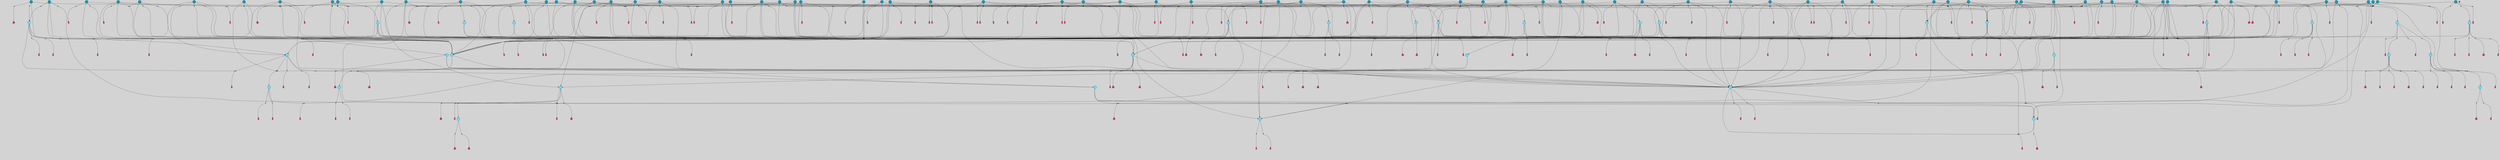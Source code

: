 // File exported with GEGELATI v1.3.1
// On the 2024-04-08 17:24:50
// With the File::TPGGraphDotExporter
digraph{
	graph[pad = "0.212, 0.055" bgcolor = lightgray]
	node[shape=circle style = filled label = ""]
		T3 [fillcolor="#66ddff"]
		T4 [fillcolor="#66ddff"]
		T7 [fillcolor="#66ddff"]
		T9 [fillcolor="#66ddff"]
		T11 [fillcolor="#66ddff"]
		T24 [fillcolor="#66ddff"]
		T82 [fillcolor="#66ddff"]
		T111 [fillcolor="#66ddff"]
		T129 [fillcolor="#66ddff"]
		T164 [fillcolor="#66ddff"]
		T207 [fillcolor="#66ddff"]
		T267 [fillcolor="#66ddff"]
		T20 [fillcolor="#66ddff"]
		T321 [fillcolor="#66ddff"]
		T322 [fillcolor="#66ddff"]
		T323 [fillcolor="#66ddff"]
		T493 [fillcolor="#1199bb"]
		T538 [fillcolor="#66ddff"]
		T560 [fillcolor="#66ddff"]
		T565 [fillcolor="#66ddff"]
		T569 [fillcolor="#1199bb"]
		T577 [fillcolor="#66ddff"]
		T584 [fillcolor="#1199bb"]
		T590 [fillcolor="#1199bb"]
		T591 [fillcolor="#1199bb"]
		T592 [fillcolor="#1199bb"]
		T521 [fillcolor="#1199bb"]
		T594 [fillcolor="#1199bb"]
		T595 [fillcolor="#1199bb"]
		T600 [fillcolor="#1199bb"]
		T606 [fillcolor="#1199bb"]
		T614 [fillcolor="#1199bb"]
		T615 [fillcolor="#66ddff"]
		T620 [fillcolor="#1199bb"]
		T623 [fillcolor="#66ddff"]
		T624 [fillcolor="#66ddff"]
		T625 [fillcolor="#66ddff"]
		T626 [fillcolor="#1199bb"]
		T630 [fillcolor="#66ddff"]
		T632 [fillcolor="#1199bb"]
		T658 [fillcolor="#1199bb"]
		T659 [fillcolor="#1199bb"]
		T667 [fillcolor="#1199bb"]
		T669 [fillcolor="#1199bb"]
		T670 [fillcolor="#1199bb"]
		T673 [fillcolor="#1199bb"]
		T675 [fillcolor="#66ddff"]
		T681 [fillcolor="#1199bb"]
		T685 [fillcolor="#66ddff"]
		T686 [fillcolor="#66ddff"]
		T687 [fillcolor="#66ddff"]
		T688 [fillcolor="#1199bb"]
		T698 [fillcolor="#66ddff"]
		T703 [fillcolor="#1199bb"]
		T724 [fillcolor="#1199bb"]
		T739 [fillcolor="#1199bb"]
		T760 [fillcolor="#66ddff"]
		T733 [fillcolor="#66ddff"]
		T761 [fillcolor="#66ddff"]
		T762 [fillcolor="#66ddff"]
		T764 [fillcolor="#1199bb"]
		T765 [fillcolor="#1199bb"]
		T768 [fillcolor="#1199bb"]
		T769 [fillcolor="#1199bb"]
		T770 [fillcolor="#1199bb"]
		T771 [fillcolor="#1199bb"]
		T773 [fillcolor="#1199bb"]
		T774 [fillcolor="#1199bb"]
		T775 [fillcolor="#1199bb"]
		T777 [fillcolor="#1199bb"]
		T778 [fillcolor="#1199bb"]
		T779 [fillcolor="#1199bb"]
		T780 [fillcolor="#1199bb"]
		T781 [fillcolor="#1199bb"]
		T782 [fillcolor="#1199bb"]
		T783 [fillcolor="#1199bb"]
		T784 [fillcolor="#1199bb"]
		T786 [fillcolor="#1199bb"]
		T787 [fillcolor="#1199bb"]
		T791 [fillcolor="#1199bb"]
		T809 [fillcolor="#1199bb"]
		T812 [fillcolor="#1199bb"]
		T813 [fillcolor="#1199bb"]
		T814 [fillcolor="#1199bb"]
		T815 [fillcolor="#1199bb"]
		T816 [fillcolor="#1199bb"]
		T817 [fillcolor="#1199bb"]
		T818 [fillcolor="#1199bb"]
		T819 [fillcolor="#1199bb"]
		T820 [fillcolor="#1199bb"]
		T821 [fillcolor="#1199bb"]
		T822 [fillcolor="#1199bb"]
		T823 [fillcolor="#1199bb"]
		T824 [fillcolor="#1199bb"]
		T825 [fillcolor="#1199bb"]
		T826 [fillcolor="#1199bb"]
		T827 [fillcolor="#1199bb"]
		T828 [fillcolor="#1199bb"]
		T829 [fillcolor="#1199bb"]
		T830 [fillcolor="#1199bb"]
		T831 [fillcolor="#1199bb"]
		T832 [fillcolor="#1199bb"]
		T833 [fillcolor="#1199bb"]
		T834 [fillcolor="#1199bb"]
		T835 [fillcolor="#1199bb"]
		T836 [fillcolor="#1199bb"]
		T837 [fillcolor="#1199bb"]
		T838 [fillcolor="#1199bb"]
		T839 [fillcolor="#1199bb"]
		T840 [fillcolor="#1199bb"]
		T841 [fillcolor="#1199bb"]
		T842 [fillcolor="#1199bb"]
		P11079 [fillcolor="#cccccc" shape=point] //6|
		I11079 [shape=box style=invis label="6|1&2|6#1|7&#92;n10|7&2|0#1|5&#92;n9|4&0|1#2|2&#92;n8|6&0|0#1|0&#92;n"]
		P11079 -> I11079[style=invis]
		A7638 [fillcolor="#ff3366" shape=box margin=0.03 width=0 height=0 label="3"]
		T3 -> P11079 -> A7638
		P11080 [fillcolor="#cccccc" shape=point] //3|
		I11080 [shape=box style=invis label="7|6&2|4#0|2&#92;n10|3&2|7#1|4&#92;n11|6&0|4#0|1&#92;n7|1&0|0#2|6&#92;n7|6&0|3#2|6&#92;n4|0&2|6#0|1&#92;n4|4&2|5#0|2&#92;n4|6&0|4#2|7&#92;n10|0&2|3#1|5&#92;n2|6&0|5#0|2&#92;n1|0&2|3#0|7&#92;n1|6&2|0#0|5&#92;n6|2&0|1#0|7&#92;n9|2&0|3#2|7&#92;n5|3&0|6#0|6&#92;n1|7&2|5#2|3&#92;n8|1&2|7#0|6&#92;n1|0&2|5#2|1&#92;n7|1&2|2#2|5&#92;n7|4&2|6#0|3&#92;n"]
		P11080 -> I11080[style=invis]
		A7639 [fillcolor="#ff3366" shape=box margin=0.03 width=0 height=0 label="4"]
		T3 -> P11080 -> A7639
		P11081 [fillcolor="#cccccc" shape=point] //7|
		I11081 [shape=box style=invis label="0|2&2|4#2|6&#92;n5|3&0|6#0|1&#92;n4|7&2|6#0|5&#92;n7|6&0|7#0|5&#92;n10|7&2|2#1|1&#92;n"]
		P11081 -> I11081[style=invis]
		A7640 [fillcolor="#ff3366" shape=box margin=0.03 width=0 height=0 label="4"]
		T4 -> P11081 -> A7640
		P11082 [fillcolor="#cccccc" shape=point] //0|
		I11082 [shape=box style=invis label="2|5&0|1#0|6&#92;n6|1&2|2#2|7&#92;n8|0&0|3#1|4&#92;n4|3&2|5#2|4&#92;n8|1&2|4#0|0&#92;n6|6&0|1#2|6&#92;n11|7&2|4#2|5&#92;n6|2&2|4#0|2&#92;n8|5&2|4#2|4&#92;n2|1&2|1#2|2&#92;n2|7&2|5#2|6&#92;n9|7&0|5#0|4&#92;n1|2&0|5#2|6&#92;n4|2&2|3#2|7&#92;n3|3&2|1#0|2&#92;n"]
		P11082 -> I11082[style=invis]
		A7641 [fillcolor="#ff3366" shape=box margin=0.03 width=0 height=0 label="5"]
		T4 -> P11082 -> A7641
		P11083 [fillcolor="#cccccc" shape=point] //-3|
		I11083 [shape=box style=invis label="1|6&2|7#0|7&#92;n10|2&0|7#1|3&#92;n9|6&2|7#2|2&#92;n5|3&0|7#0|7&#92;n1|6&2|3#0|0&#92;n2|3&2|3#2|2&#92;n5|1&2|6#0|6&#92;n"]
		P11083 -> I11083[style=invis]
		A7642 [fillcolor="#ff3366" shape=box margin=0.03 width=0 height=0 label="7"]
		T7 -> P11083 -> A7642
		P11084 [fillcolor="#cccccc" shape=point] //5|
		I11084 [shape=box style=invis label="0|5&2|3#0|1&#92;n0|6&2|1#2|4&#92;n6|2&2|6#0|7&#92;n7|4&0|3#0|1&#92;n5|4&0|7#1|6&#92;n9|1&0|5#2|2&#92;n6|3&2|3#1|7&#92;n11|7&2|4#1|6&#92;n2|5&0|1#0|0&#92;n4|7&0|0#0|2&#92;n6|2&0|6#0|0&#92;n2|1&2|6#2|4&#92;n10|0&2|0#1|0&#92;n6|6&2|4#0|6&#92;n"]
		P11084 -> I11084[style=invis]
		A7643 [fillcolor="#ff3366" shape=box margin=0.03 width=0 height=0 label="8"]
		T7 -> P11084 -> A7643
		P11085 [fillcolor="#cccccc" shape=point] //-6|
		I11085 [shape=box style=invis label="11|1&0|7#2|0&#92;n10|4&0|1#1|0&#92;n4|3&2|4#2|1&#92;n0|5&2|0#0|0&#92;n6|1&0|0#0|3&#92;n8|2&2|0#0|4&#92;n11|4&2|0#1|6&#92;n7|0&2|6#2|3&#92;n5|3&2|6#2|0&#92;n2|0&2|0#0|4&#92;n"]
		P11085 -> I11085[style=invis]
		A7644 [fillcolor="#ff3366" shape=box margin=0.03 width=0 height=0 label="9"]
		T9 -> P11085 -> A7644
		P11086 [fillcolor="#cccccc" shape=point] //2|
		I11086 [shape=box style=invis label="6|3&2|7#1|4&#92;n8|6&0|0#2|5&#92;n2|1&0|2#0|3&#92;n8|7&0|6#0|4&#92;n2|1&2|0#0|1&#92;n0|0&2|2#2|3&#92;n6|6&0|7#2|1&#92;n6|1&0|7#2|6&#92;n5|4&2|7#0|4&#92;n0|3&0|4#2|0&#92;n11|0&2|0#2|5&#92;n4|5&2|5#2|4&#92;n5|7&0|6#0|4&#92;n9|7&2|5#0|3&#92;n5|4&2|1#0|3&#92;n5|3&0|1#1|7&#92;n0|4&0|3#2|5&#92;n"]
		P11086 -> I11086[style=invis]
		A7645 [fillcolor="#ff3366" shape=box margin=0.03 width=0 height=0 label="10"]
		T9 -> P11086 -> A7645
		P11087 [fillcolor="#cccccc" shape=point] //6|
		I11087 [shape=box style=invis label="3|0&2|7#2|2&#92;n3|2&0|4#2|5&#92;n5|1&0|2#1|0&#92;n8|7&0|1#2|0&#92;n8|5&0|3#0|6&#92;n0|2&0|2#2|3&#92;n1|5&2|5#0|5&#92;n5|6&0|6#0|7&#92;n6|7&0|0#2|6&#92;n1|2&2|3#0|0&#92;n7|7&2|3#0|4&#92;n0|7&2|7#0|6&#92;n1|0&2|2#2|7&#92;n4|4&0|1#0|0&#92;n"]
		P11087 -> I11087[style=invis]
		A7646 [fillcolor="#ff3366" shape=box margin=0.03 width=0 height=0 label="11"]
		T11 -> P11087 -> A7646
		P11088 [fillcolor="#cccccc" shape=point] //-4|
		I11088 [shape=box style=invis label="4|1&0|4#2|6&#92;n1|2&2|2#2|0&#92;n1|2&2|0#0|6&#92;n8|4&2|3#2|5&#92;n5|5&2|1#1|0&#92;n"]
		P11088 -> I11088[style=invis]
		A7647 [fillcolor="#ff3366" shape=box margin=0.03 width=0 height=0 label="12"]
		T11 -> P11088 -> A7647
		P11089 [fillcolor="#cccccc" shape=point] //-3|
		I11089 [shape=box style=invis label="8|1&2|3#0|5&#92;n0|6&0|5#0|5&#92;n3|7&2|1#0|6&#92;n3|5&0|1#0|0&#92;n9|5&2|0#0|4&#92;n3|5&0|2#0|3&#92;n10|6&2|4#1|0&#92;n9|4&2|7#2|6&#92;n1|7&2|5#2|2&#92;n"]
		P11089 -> I11089[style=invis]
		A7648 [fillcolor="#ff3366" shape=box margin=0.03 width=0 height=0 label="5"]
		T4 -> P11089 -> A7648
		P11090 [fillcolor="#cccccc" shape=point] //1|
		I11090 [shape=box style=invis label="5|1&0|6#2|7&#92;n2|4&0|4#2|2&#92;n0|6&0|5#0|4&#92;n10|6&2|5#1|6&#92;n9|3&0|1#1|7&#92;n10|3&2|2#1|0&#92;n5|0&0|0#2|1&#92;n11|3&2|3#1|5&#92;n10|3&0|1#1|0&#92;n2|4&0|1#0|1&#92;n0|2&0|3#2|4&#92;n9|2&2|1#2|5&#92;n11|7&2|6#2|6&#92;n"]
		P11090 -> I11090[style=invis]
		T24 -> P11090 -> T7
		P11091 [fillcolor="#cccccc" shape=point] //5|
		I11091 [shape=box style=invis label="3|0&2|0#0|1&#92;n3|0&0|7#0|1&#92;n5|3&0|2#2|6&#92;n4|4&2|4#2|6&#92;n11|2&0|7#1|6&#92;n2|7&2|2#2|5&#92;n9|3&2|6#2|7&#92;n7|7&0|0#0|4&#92;n6|1&2|4#2|3&#92;n5|4&2|0#1|6&#92;n1|3&0|7#0|4&#92;n"]
		P11091 -> I11091[style=invis]
		A7649 [fillcolor="#ff3366" shape=box margin=0.03 width=0 height=0 label="7"]
		T24 -> P11091 -> A7649
		P11092 [fillcolor="#cccccc" shape=point] //-2|
		I11092 [shape=box style=invis label="4|1&0|4#0|3&#92;n4|2&0|5#2|0&#92;n5|5&2|6#0|5&#92;n1|4&0|1#0|2&#92;n6|3&2|7#1|5&#92;n0|4&2|0#0|3&#92;n8|5&2|5#1|2&#92;n10|7&2|7#1|1&#92;n3|4&0|0#2|1&#92;n3|6&2|5#2|5&#92;n8|3&0|1#0|7&#92;n10|0&2|7#1|3&#92;n4|1&2|4#0|1&#92;n9|3&2|0#0|4&#92;n3|6&2|0#0|4&#92;n1|2&0|6#2|1&#92;n4|0&2|1#2|2&#92;n"]
		P11092 -> I11092[style=invis]
		A7650 [fillcolor="#ff3366" shape=box margin=0.03 width=0 height=0 label="14"]
		T24 -> P11092 -> A7650
		P11093 [fillcolor="#cccccc" shape=point] //6|
		I11093 [shape=box style=invis label="7|0&2|5#1|2&#92;n10|6&2|1#1|3&#92;n7|5&0|2#0|7&#92;n10|7&0|1#1|5&#92;n4|6&2|5#0|5&#92;n4|4&0|7#2|7&#92;n"]
		P11093 -> I11093[style=invis]
		A7651 [fillcolor="#ff3366" shape=box margin=0.03 width=0 height=0 label="7"]
		T82 -> P11093 -> A7651
		P11094 [fillcolor="#cccccc" shape=point] //6|
		I11094 [shape=box style=invis label="0|5&2|3#0|1&#92;n0|6&2|1#2|4&#92;n9|1&0|5#2|2&#92;n7|4&0|3#0|1&#92;n5|4&0|7#1|6&#92;n2|5&0|1#0|0&#92;n6|3&2|3#1|7&#92;n11|7&2|4#1|6&#92;n6|2&2|6#0|1&#92;n4|7&0|0#0|2&#92;n6|2&0|6#0|0&#92;n9|1&2|6#2|4&#92;n10|0&2|0#1|0&#92;n6|6&2|4#0|6&#92;n"]
		P11094 -> I11094[style=invis]
		A7652 [fillcolor="#ff3366" shape=box margin=0.03 width=0 height=0 label="8"]
		T82 -> P11094 -> A7652
		T82 -> P11085
		P11095 [fillcolor="#cccccc" shape=point] //-5|
		I11095 [shape=box style=invis label="0|0&2|3#0|2&#92;n10|5&0|6#1|3&#92;n7|3&0|6#2|3&#92;n3|4&0|6#0|6&#92;n10|5&0|2#1|1&#92;n5|0&0|1#0|3&#92;n6|6&2|5#1|5&#92;n7|4&0|2#1|7&#92;n5|7&0|1#2|5&#92;n1|5&0|0#0|3&#92;n7|5&2|1#2|6&#92;n9|0&0|2#0|0&#92;n4|0&2|4#0|0&#92;n4|6&0|0#2|3&#92;n3|1&0|6#2|5&#92;n7|7&2|1#2|3&#92;n9|4&2|2#0|6&#92;n"]
		P11095 -> I11095[style=invis]
		T111 -> P11095 -> T9
		P11096 [fillcolor="#cccccc" shape=point] //7|
		I11096 [shape=box style=invis label="7|4&2|1#2|0&#92;n4|1&2|4#2|3&#92;n5|0&2|0#2|2&#92;n6|1&2|4#2|6&#92;n"]
		P11096 -> I11096[style=invis]
		A7653 [fillcolor="#ff3366" shape=box margin=0.03 width=0 height=0 label="9"]
		T111 -> P11096 -> A7653
		P11097 [fillcolor="#cccccc" shape=point] //2|
		I11097 [shape=box style=invis label="3|0&2|0#0|1&#92;n11|2&0|7#1|6&#92;n8|7&2|4#0|5&#92;n5|3&0|2#2|6&#92;n4|4&2|4#2|6&#92;n3|0&0|7#0|1&#92;n2|7&2|2#2|5&#92;n9|3&2|6#2|7&#92;n7|7&0|0#0|4&#92;n6|1&2|4#1|3&#92;n5|4&2|0#1|6&#92;n1|3&0|7#0|4&#92;n"]
		P11097 -> I11097[style=invis]
		A7654 [fillcolor="#ff3366" shape=box margin=0.03 width=0 height=0 label="7"]
		T111 -> P11097 -> A7654
		T111 -> P11085
		P11098 [fillcolor="#cccccc" shape=point] //8|
		I11098 [shape=box style=invis label="9|0&0|1#2|0&#92;n10|1&2|5#1|4&#92;n8|2&2|6#0|4&#92;n2|4&2|5#2|3&#92;n4|2&2|2#0|2&#92;n7|5&0|2#0|0&#92;n8|2&2|1#1|3&#92;n8|7&0|7#2|1&#92;n1|1&0|0#0|7&#92;n5|6&2|5#1|0&#92;n6|6&2|5#0|0&#92;n11|4&0|3#2|6&#92;n4|2&2|4#0|7&#92;n5|6&0|1#2|0&#92;n11|3&0|2#0|7&#92;n"]
		P11098 -> I11098[style=invis]
		A7655 [fillcolor="#ff3366" shape=box margin=0.03 width=0 height=0 label="6"]
		T129 -> P11098 -> A7655
		T129 -> P11091
		P11099 [fillcolor="#cccccc" shape=point] //10|
		I11099 [shape=box style=invis label="4|5&2|7#2|1&#92;n1|7&2|3#0|6&#92;n3|5&2|2#0|3&#92;n10|3&0|7#1|4&#92;n7|1&0|4#2|6&#92;n10|2&0|3#1|7&#92;n9|5&2|0#0|4&#92;n4|0&0|3#2|7&#92;n11|4&2|6#1|2&#92;n5|4&2|7#0|2&#92;n2|6&2|4#0|0&#92;n6|5&0|7#2|1&#92;n5|3&2|3#1|6&#92;n10|7&2|0#1|2&#92;n"]
		P11099 -> I11099[style=invis]
		A7656 [fillcolor="#ff3366" shape=box margin=0.03 width=0 height=0 label="5"]
		T129 -> P11099 -> A7656
		P11100 [fillcolor="#cccccc" shape=point] //5|
		I11100 [shape=box style=invis label="9|4&2|3#1|3&#92;n0|4&2|4#0|5&#92;n6|1&2|6#2|5&#92;n4|0&0|5#2|0&#92;n"]
		P11100 -> I11100[style=invis]
		A7657 [fillcolor="#ff3366" shape=box margin=0.03 width=0 height=0 label="7"]
		T129 -> P11100 -> A7657
		P11101 [fillcolor="#cccccc" shape=point] //6|
		I11101 [shape=box style=invis label="9|4&2|7#0|6&#92;n8|4&0|1#1|0&#92;n1|3&0|0#2|1&#92;n2|4&0|6#2|2&#92;n5|1&2|5#0|7&#92;n3|0&0|3#2|6&#92;n2|2&2|6#0|2&#92;n8|4&0|4#2|2&#92;n5|1&2|4#0|3&#92;n9|4&0|6#0|6&#92;n5|0&2|2#1|5&#92;n11|7&0|0#1|1&#92;n0|4&0|3#0|3&#92;n7|7&2|4#2|5&#92;n1|5&0|1#2|1&#92;n"]
		P11101 -> I11101[style=invis]
		A7658 [fillcolor="#ff3366" shape=box margin=0.03 width=0 height=0 label="1"]
		T129 -> P11101 -> A7658
		T164 -> P11082
		P11102 [fillcolor="#cccccc" shape=point] //-1|
		I11102 [shape=box style=invis label="6|4&0|4#2|4&#92;n4|5&2|5#2|4&#92;n9|7&2|5#0|3&#92;n3|7&2|6#0|6&#92;n8|7&0|6#0|4&#92;n2|1&2|0#0|1&#92;n8|6&0|0#2|5&#92;n2|1&0|2#0|3&#92;n6|1&0|7#2|6&#92;n6|3&0|1#1|6&#92;n5|4&2|7#0|4&#92;n0|7&0|4#2|0&#92;n11|0&2|0#2|5&#92;n3|7&2|0#2|7&#92;n8|3&2|7#1|4&#92;n5|7&0|6#0|4&#92;n0|0&2|3#2|3&#92;n5|4&2|1#0|3&#92;n0|4&0|3#2|5&#92;n"]
		P11102 -> I11102[style=invis]
		A7659 [fillcolor="#ff3366" shape=box margin=0.03 width=0 height=0 label="10"]
		T164 -> P11102 -> A7659
		P11103 [fillcolor="#cccccc" shape=point] //-7|
		I11103 [shape=box style=invis label="6|1&0|2#0|3&#92;n1|2&0|1#2|0&#92;n10|3&2|2#1|1&#92;n0|1&0|2#0|7&#92;n4|6&2|7#2|4&#92;n6|0&2|7#0|6&#92;n"]
		P11103 -> I11103[style=invis]
		A7660 [fillcolor="#ff3366" shape=box margin=0.03 width=0 height=0 label="7"]
		T164 -> P11103 -> A7660
		P11104 [fillcolor="#cccccc" shape=point] //-6|
		I11104 [shape=box style=invis label="11|7&0|1#0|6&#92;n3|5&0|1#0|3&#92;n1|5&0|5#0|6&#92;n1|7&2|5#2|2&#92;n0|0&0|2#2|2&#92;n4|4&0|1#0|5&#92;n6|4&2|2#0|2&#92;n0|6&2|5#0|5&#92;n0|3&2|2#2|6&#92;n"]
		P11104 -> I11104[style=invis]
		A7661 [fillcolor="#ff3366" shape=box margin=0.03 width=0 height=0 label="5"]
		T164 -> P11104 -> A7661
		P11105 [fillcolor="#cccccc" shape=point] //4|
		I11105 [shape=box style=invis label="4|3&0|6#0|3&#92;n5|7&2|3#2|2&#92;n5|6&0|7#1|2&#92;n1|4&2|6#0|3&#92;n8|4&2|1#2|5&#92;n9|5&2|4#1|4&#92;n2|4&0|5#0|7&#92;n10|0&0|6#1|3&#92;n3|0&0|6#0|2&#92;n2|7&2|7#2|6&#92;n5|2&0|5#1|5&#92;n10|4&2|5#1|7&#92;n4|0&0|4#2|4&#92;n11|1&0|4#2|6&#92;n10|6&2|0#1|4&#92;n9|7&0|3#1|4&#92;n4|5&2|7#0|6&#92;n11|5&2|6#2|3&#92;n0|3&0|5#0|1&#92;n"]
		P11105 -> I11105[style=invis]
		A7662 [fillcolor="#ff3366" shape=box margin=0.03 width=0 height=0 label="13"]
		T164 -> P11105 -> A7662
		P11106 [fillcolor="#cccccc" shape=point] //7|
		I11106 [shape=box style=invis label="7|0&2|1#2|0&#92;n9|7&2|1#1|7&#92;n8|2&0|1#1|0&#92;n6|6&0|2#1|1&#92;n2|2&0|5#0|0&#92;n5|7&0|0#2|1&#92;n5|1&2|5#1|5&#92;n4|7&2|4#2|3&#92;n10|5&2|2#1|5&#92;n1|3&2|2#2|0&#92;n10|2&2|6#1|5&#92;n"]
		P11106 -> I11106[style=invis]
		A7663 [fillcolor="#ff3366" shape=box margin=0.03 width=0 height=0 label="1"]
		T207 -> P11106 -> A7663
		P11107 [fillcolor="#cccccc" shape=point] //-3|
		I11107 [shape=box style=invis label="3|7&0|0#0|2&#92;n11|5&0|1#1|1&#92;n4|1&0|6#2|6&#92;n4|0&0|1#0|5&#92;n"]
		P11107 -> I11107[style=invis]
		T207 -> P11107 -> T24
		P11108 [fillcolor="#cccccc" shape=point] //5|
		I11108 [shape=box style=invis label="8|1&2|6#0|6&#92;n3|0&0|7#0|1&#92;n11|3&0|2#2|6&#92;n4|4&2|4#2|6&#92;n11|2&0|7#1|6&#92;n2|7&2|2#2|5&#92;n7|7&0|0#0|4&#92;n6|1&2|4#2|3&#92;n5|4&2|0#1|6&#92;n3|0&2|0#0|1&#92;n1|3&0|7#0|4&#92;n"]
		P11108 -> I11108[style=invis]
		A7664 [fillcolor="#ff3366" shape=box margin=0.03 width=0 height=0 label="7"]
		T207 -> P11108 -> A7664
		P11109 [fillcolor="#cccccc" shape=point] //5|
		I11109 [shape=box style=invis label="10|4&2|6#1|2&#92;n8|4&0|1#1|0&#92;n0|4&2|6#0|0&#92;n8|4&2|5#2|1&#92;n7|5&2|5#1|0&#92;n3|6&0|6#2|2&#92;n1|7&0|7#0|5&#92;n2|0&0|7#2|4&#92;n9|4&2|6#2|7&#92;n2|6&2|2#0|0&#92;n11|7&2|7#0|7&#92;n5|5&0|0#0|1&#92;n10|1&0|0#1|0&#92;n7|3&0|1#2|5&#92;n9|2&2|7#1|5&#92;n9|0&2|5#1|2&#92;n1|6&2|4#2|2&#92;n3|3&2|2#0|7&#92;n1|6&2|0#0|0&#92;n6|4&2|6#1|0&#92;n"]
		P11109 -> I11109[style=invis]
		A7665 [fillcolor="#ff3366" shape=box margin=0.03 width=0 height=0 label="1"]
		T207 -> P11109 -> A7665
		P11110 [fillcolor="#cccccc" shape=point] //7|
		I11110 [shape=box style=invis label="6|1&2|6#2|7&#92;n7|0&2|4#2|3&#92;n3|3&0|7#0|6&#92;n5|4&0|2#2|4&#92;n8|5&2|6#2|7&#92;n0|0&2|3#0|3&#92;n5|4&2|4#2|6&#92;n"]
		P11110 -> I11110[style=invis]
		T207 -> P11110 -> T4
		T267 -> P11106
		P11111 [fillcolor="#cccccc" shape=point] //7|
		I11111 [shape=box style=invis label="7|4&2|7#0|4&#92;n4|6&0|1#2|5&#92;n2|1&2|3#0|0&#92;n4|3&2|0#0|1&#92;n0|0&2|7#2|7&#92;n7|7&0|5#2|3&#92;n5|0&2|1#2|2&#92;n10|0&0|4#1|2&#92;n4|4&0|7#0|0&#92;n6|7&0|2#0|1&#92;n1|4&2|5#0|4&#92;n"]
		P11111 -> I11111[style=invis]
		A7666 [fillcolor="#ff3366" shape=box margin=0.03 width=0 height=0 label="0"]
		T267 -> P11111 -> A7666
		P11112 [fillcolor="#cccccc" shape=point] //-3|
		I11112 [shape=box style=invis label="7|2&2|4#0|2&#92;n4|1&2|6#0|1&#92;n11|6&0|4#0|1&#92;n7|1&0|0#2|6&#92;n6|2&0|1#0|7&#92;n10|3&2|7#1|4&#92;n3|5&2|3#0|1&#92;n4|4&2|5#0|2&#92;n4|6&0|4#2|7&#92;n2|5&0|5#0|2&#92;n10|0&2|3#1|4&#92;n0|1&2|7#0|6&#92;n7|6&0|3#2|6&#92;n1|3&0|6#2|0&#92;n5|3&0|6#0|6&#92;n1|4&2|5#2|3&#92;n1|6&2|0#0|5&#92;n9|2&0|3#2|7&#92;n7|1&2|2#2|5&#92;n"]
		P11112 -> I11112[style=invis]
		T267 -> P11112 -> T207
		P11113 [fillcolor="#cccccc" shape=point] //5|
		I11113 [shape=box style=invis label="1|6&2|7#0|7&#92;n9|2&2|7#2|3&#92;n10|2&0|7#1|3&#92;n0|0&2|7#2|2&#92;n1|6&2|3#0|0&#92;n2|3&2|3#2|2&#92;n"]
		P11113 -> I11113[style=invis]
		A7667 [fillcolor="#ff3366" shape=box margin=0.03 width=0 height=0 label="7"]
		T267 -> P11113 -> A7667
		P11114 [fillcolor="#cccccc" shape=point] //-6|
		I11114 [shape=box style=invis label="6|0&0|5#2|5&#92;n0|3&2|1#2|1&#92;n"]
		P11114 -> I11114[style=invis]
		A7668 [fillcolor="#ff3366" shape=box margin=0.03 width=0 height=0 label="3"]
		T267 -> P11114 -> A7668
		P11115 [fillcolor="#cccccc" shape=point] //-9|
		I11115 [shape=box style=invis label="2|0&2|0#2|1&#92;n4|4&2|4#2|6&#92;n9|1&0|3#1|7&#92;n5|3&0|2#2|6&#92;n2|7&2|2#2|5&#92;n5|4&2|0#1|6&#92;n3|0&0|7#0|1&#92;n1|3&0|7#0|4&#92;n11|6&2|2#0|7&#92;n7|7&0|0#0|4&#92;n11|0&0|7#1|6&#92;n9|3&2|6#2|7&#92;n"]
		P11115 -> I11115[style=invis]
		A7669 [fillcolor="#ff3366" shape=box margin=0.03 width=0 height=0 label="7"]
		T322 -> P11115 -> A7669
		P11116 [fillcolor="#cccccc" shape=point] //-4|
		I11116 [shape=box style=invis label="4|1&0|4#2|6&#92;n1|2&2|2#2|0&#92;n1|2&2|0#0|6&#92;n8|4&2|3#2|5&#92;n5|5&2|1#1|0&#92;n"]
		P11116 -> I11116[style=invis]
		A7670 [fillcolor="#ff3366" shape=box margin=0.03 width=0 height=0 label="12"]
		T321 -> P11116 -> A7670
		P11117 [fillcolor="#cccccc" shape=point] //6|
		I11117 [shape=box style=invis label="3|0&2|7#2|2&#92;n3|2&0|4#2|5&#92;n5|1&0|2#1|0&#92;n8|7&0|1#2|0&#92;n8|5&0|3#0|6&#92;n0|2&0|2#2|3&#92;n1|5&2|5#0|5&#92;n5|6&0|6#0|7&#92;n6|7&0|0#2|6&#92;n1|2&2|3#0|0&#92;n7|7&2|3#0|4&#92;n0|7&2|7#0|6&#92;n1|0&2|2#2|7&#92;n4|4&0|1#0|0&#92;n"]
		P11117 -> I11117[style=invis]
		A7671 [fillcolor="#ff3366" shape=box margin=0.03 width=0 height=0 label="11"]
		T321 -> P11117 -> A7671
		P11118 [fillcolor="#cccccc" shape=point] //2|
		I11118 [shape=box style=invis label="4|1&0|4#2|6&#92;n5|5&2|1#1|0&#92;n1|0&2|0#0|6&#92;n8|4&2|3#2|5&#92;n"]
		P11118 -> I11118[style=invis]
		T322 -> P11118 -> T321
		P11119 [fillcolor="#cccccc" shape=point] //8|
		I11119 [shape=box style=invis label="9|7&0|5#2|5&#92;n3|3&2|3#0|2&#92;n9|5&2|2#1|0&#92;n2|3&0|6#0|3&#92;n4|4&2|5#2|7&#92;n11|3&2|0#1|5&#92;n6|6&2|1#2|2&#92;n4|6&0|1#2|2&#92;n2|5&2|7#2|2&#92;n7|7&2|2#2|3&#92;n6|5&0|3#2|6&#92;n6|7&0|6#0|2&#92;n"]
		P11119 -> I11119[style=invis]
		A7672 [fillcolor="#ff3366" shape=box margin=0.03 width=0 height=0 label="14"]
		T322 -> P11119 -> A7672
		P11120 [fillcolor="#cccccc" shape=point] //4|
		I11120 [shape=box style=invis label="4|3&0|6#0|3&#92;n5|7&2|3#2|2&#92;n5|6&0|7#1|2&#92;n1|4&2|6#0|3&#92;n8|4&2|1#2|5&#92;n9|5&2|4#1|4&#92;n2|4&0|5#0|7&#92;n10|0&0|6#1|3&#92;n3|0&0|6#0|2&#92;n2|7&2|7#2|6&#92;n5|2&0|5#1|5&#92;n10|4&2|5#1|7&#92;n4|0&0|4#2|4&#92;n11|1&0|4#2|6&#92;n10|6&2|0#1|4&#92;n9|7&0|3#1|4&#92;n4|5&2|7#0|6&#92;n11|5&2|6#2|3&#92;n0|3&0|5#0|1&#92;n"]
		P11120 -> I11120[style=invis]
		A7673 [fillcolor="#ff3366" shape=box margin=0.03 width=0 height=0 label="13"]
		T322 -> P11120 -> A7673
		P11121 [fillcolor="#cccccc" shape=point] //-3|
		I11121 [shape=box style=invis label="4|5&0|0#0|0&#92;n4|7&0|0#0|2&#92;n0|6&2|1#2|4&#92;n9|1&0|5#2|2&#92;n10|0&2|0#1|0&#92;n6|6&2|4#0|6&#92;n2|5&0|1#0|0&#92;n6|3&2|3#1|7&#92;n11|7&2|4#1|6&#92;n6|2&2|6#0|1&#92;n6|2&0|0#0|0&#92;n9|1&2|6#2|4&#92;n10|4&0|3#1|1&#92;n5|4&2|7#1|6&#92;n"]
		P11121 -> I11121[style=invis]
		T323 -> P11121 -> T322
		P11122 [fillcolor="#cccccc" shape=point] //5|
		I11122 [shape=box style=invis label="0|5&2|3#0|1&#92;n0|6&2|1#2|4&#92;n6|2&2|6#0|7&#92;n7|4&0|3#0|1&#92;n5|4&0|7#1|6&#92;n9|1&0|5#2|2&#92;n6|3&2|3#1|7&#92;n11|7&2|4#1|6&#92;n2|5&0|1#0|0&#92;n4|7&0|0#0|2&#92;n6|2&0|6#0|0&#92;n2|1&2|6#2|4&#92;n10|0&2|0#1|0&#92;n6|6&2|4#0|6&#92;n"]
		P11122 -> I11122[style=invis]
		A7674 [fillcolor="#ff3366" shape=box margin=0.03 width=0 height=0 label="8"]
		T20 -> P11122 -> A7674
		P11123 [fillcolor="#cccccc" shape=point] //-3|
		I11123 [shape=box style=invis label="1|6&2|7#0|7&#92;n10|2&0|7#1|3&#92;n9|6&2|7#2|2&#92;n5|3&0|7#0|7&#92;n1|6&2|3#0|0&#92;n2|3&2|3#2|2&#92;n5|1&2|6#0|6&#92;n"]
		P11123 -> I11123[style=invis]
		A7675 [fillcolor="#ff3366" shape=box margin=0.03 width=0 height=0 label="7"]
		T20 -> P11123 -> A7675
		P11124 [fillcolor="#cccccc" shape=point] //1|
		I11124 [shape=box style=invis label="0|4&0|1#0|1&#92;n10|5&2|5#1|6&#92;n7|7&2|5#2|2&#92;n9|5&0|7#2|7&#92;n8|4&0|3#2|7&#92;n11|0&2|3#0|5&#92;n7|0&0|0#0|1&#92;n4|2&0|4#0|5&#92;n5|1&0|6#2|7&#92;n11|3&0|7#1|3&#92;n"]
		P11124 -> I11124[style=invis]
		T323 -> P11124 -> T20
		P11125 [fillcolor="#cccccc" shape=point] //-8|
		I11125 [shape=box style=invis label="7|5&0|4#2|4&#92;n"]
		P11125 -> I11125[style=invis]
		A7676 [fillcolor="#ff3366" shape=box margin=0.03 width=0 height=0 label="3"]
		T322 -> P11125 -> A7676
		P11126 [fillcolor="#cccccc" shape=point] //4|
		I11126 [shape=box style=invis label="4|3&0|6#0|3&#92;n5|7&2|3#2|2&#92;n5|6&0|7#1|2&#92;n1|4&2|6#0|3&#92;n8|4&2|1#2|5&#92;n9|5&2|4#1|4&#92;n2|4&0|5#0|7&#92;n10|0&0|6#1|3&#92;n3|0&0|6#0|2&#92;n2|7&2|7#2|6&#92;n5|2&0|5#1|5&#92;n10|4&2|5#1|7&#92;n4|0&0|4#2|4&#92;n11|1&0|4#2|6&#92;n10|6&2|0#1|4&#92;n9|7&0|3#1|4&#92;n4|5&2|7#0|6&#92;n11|5&2|6#2|3&#92;n0|3&0|5#0|1&#92;n"]
		P11126 -> I11126[style=invis]
		A7677 [fillcolor="#ff3366" shape=box margin=0.03 width=0 height=0 label="13"]
		T323 -> P11126 -> A7677
		P11127 [fillcolor="#cccccc" shape=point] //10|
		I11127 [shape=box style=invis label="9|3&0|1#1|7&#92;n9|0&2|7#2|2&#92;n0|5&0|2#0|3&#92;n10|1&2|2#1|6&#92;n2|5&0|0#0|4&#92;n5|3&0|7#2|0&#92;n5|2&0|0#1|2&#92;n1|0&0|2#2|5&#92;n"]
		P11127 -> I11127[style=invis]
		T493 -> P11127 -> T164
		P11128 [fillcolor="#cccccc" shape=point] //-6|
		I11128 [shape=box style=invis label="6|1&2|7#0|1&#92;n10|4&0|0#1|1&#92;n11|0&2|4#0|6&#92;n7|7&2|2#2|2&#92;n2|0&2|5#0|0&#92;n9|2&2|1#2|7&#92;n7|2&2|0#1|5&#92;n0|2&2|7#2|5&#92;n7|2&2|4#2|5&#92;n1|1&2|7#0|6&#92;n3|4&2|2#0|3&#92;n7|4&2|0#2|1&#92;n"]
		P11128 -> I11128[style=invis]
		T493 -> P11128 -> T111
		P11129 [fillcolor="#cccccc" shape=point] //-6|
		I11129 [shape=box style=invis label="0|5&2|3#0|1&#92;n0|6&2|1#2|4&#92;n5|4&0|7#1|6&#92;n9|0&2|7#1|1&#92;n7|4&0|3#0|1&#92;n11|7&2|4#1|6&#92;n9|1&0|5#2|2&#92;n6|2&2|6#0|7&#92;n2|7&0|1#0|0&#92;n4|7&0|0#0|2&#92;n6|2&0|6#0|0&#92;n2|1&2|6#2|4&#92;n10|0&0|0#1|0&#92;n6|6&2|4#0|6&#92;n"]
		P11129 -> I11129[style=invis]
		T493 -> P11129 -> T129
		P11130 [fillcolor="#cccccc" shape=point] //4|
		I11130 [shape=box style=invis label="6|2&0|6#2|7&#92;n11|5&2|2#1|2&#92;n4|0&2|5#0|2&#92;n1|6&2|4#0|3&#92;n10|2&2|4#1|4&#92;n6|3&2|3#1|7&#92;n7|4&0|3#0|1&#92;n5|7&0|6#1|0&#92;n7|1&2|2#0|1&#92;n9|2&2|6#1|2&#92;n2|1&2|6#0|4&#92;n"]
		P11130 -> I11130[style=invis]
		A7678 [fillcolor="#ff3366" shape=box margin=0.03 width=0 height=0 label="8"]
		T493 -> P11130 -> A7678
		P11131 [fillcolor="#cccccc" shape=point] //5|
		I11131 [shape=box style=invis label="3|0&2|0#2|1&#92;n3|0&0|7#0|1&#92;n5|3&0|2#2|6&#92;n4|4&2|4#2|6&#92;n5|4&2|0#1|6&#92;n2|7&2|2#2|5&#92;n1|3&0|7#0|4&#92;n11|6&2|2#0|7&#92;n7|7&0|0#0|4&#92;n6|1&2|4#2|3&#92;n11|0&0|7#1|6&#92;n9|3&2|6#2|7&#92;n"]
		P11131 -> I11131[style=invis]
		A7679 [fillcolor="#ff3366" shape=box margin=0.03 width=0 height=0 label="7"]
		T538 -> P11131 -> A7679
		P11132 [fillcolor="#cccccc" shape=point] //-10|
		I11132 [shape=box style=invis label="11|7&2|0#1|7&#92;n11|1&2|2#1|3&#92;n4|4&0|5#0|0&#92;n4|3&0|1#0|5&#92;n0|6&2|3#2|0&#92;n4|0&0|7#0|5&#92;n9|6&2|5#1|3&#92;n1|6&0|0#0|4&#92;n0|7&2|1#0|5&#92;n1|5&2|4#2|4&#92;n8|3&0|2#0|1&#92;n"]
		P11132 -> I11132[style=invis]
		A7680 [fillcolor="#ff3366" shape=box margin=0.03 width=0 height=0 label="12"]
		T538 -> P11132 -> A7680
		P11133 [fillcolor="#cccccc" shape=point] //9|
		I11133 [shape=box style=invis label="6|3&2|3#1|5&#92;n3|1&2|4#2|2&#92;n4|6&0|1#2|5&#92;n6|0&0|2#1|3&#92;n"]
		P11133 -> I11133[style=invis]
		T538 -> P11133 -> T111
		P11134 [fillcolor="#cccccc" shape=point] //3|
		I11134 [shape=box style=invis label="5|4&2|0#1|6&#92;n9|3&2|6#2|7&#92;n4|4&2|4#2|6&#92;n5|3&0|2#2|6&#92;n7|7&0|0#0|4&#92;n5|3&0|7#0|6&#92;n11|6&2|2#0|7&#92;n2|5&2|2#2|5&#92;n11|0&0|7#1|6&#92;n3|0&0|7#0|1&#92;n"]
		P11134 -> I11134[style=invis]
		T538 -> P11134 -> T323
		P11135 [fillcolor="#cccccc" shape=point] //9|
		I11135 [shape=box style=invis label="0|4&0|3#2|5&#92;n9|4&2|5#0|3&#92;n8|7&0|6#0|4&#92;n6|1&0|7#2|5&#92;n0|4&2|2#0|1&#92;n2|1&0|2#2|3&#92;n3|7&2|7#0|2&#92;n0|0&2|7#2|3&#92;n5|4&2|5#0|4&#92;n9|3&0|4#2|0&#92;n4|5&2|5#2|4&#92;n8|3&0|1#1|7&#92;n6|3&2|2#1|0&#92;n11|7&2|0#2|5&#92;n4|6&0|0#2|7&#92;n0|1&0|3#0|4&#92;n5|7&0|6#0|4&#92;n7|3&2|7#0|7&#92;n2|0&2|0#0|1&#92;n6|6&0|7#2|1&#92;n"]
		P11135 -> I11135[style=invis]
		A7681 [fillcolor="#ff3366" shape=box margin=0.03 width=0 height=0 label="10"]
		T560 -> P11135 -> A7681
		P11136 [fillcolor="#cccccc" shape=point] //-7|
		I11136 [shape=box style=invis label="6|3&2|4#1|4&#92;n5|3&0|1#1|7&#92;n5|7&0|2#0|4&#92;n8|7&0|6#0|4&#92;n2|1&2|0#0|1&#92;n0|0&2|2#2|3&#92;n6|1&0|7#2|6&#92;n9|1&0|5#2|6&#92;n2|1&0|2#2|3&#92;n0|3&0|4#2|0&#92;n11|0&2|0#2|5&#92;n6|0&2|0#1|4&#92;n8|6&0|2#2|5&#92;n5|4&2|1#0|3&#92;n9|0&2|5#0|3&#92;n5|4&2|7#0|4&#92;n"]
		P11136 -> I11136[style=invis]
		A7682 [fillcolor="#ff3366" shape=box margin=0.03 width=0 height=0 label="10"]
		T560 -> P11136 -> A7682
		P11137 [fillcolor="#cccccc" shape=point] //7|
		I11137 [shape=box style=invis label="7|1&0|6#0|1&#92;n10|0&2|6#1|6&#92;n9|6&2|2#1|4&#92;n10|1&2|1#1|1&#92;n4|7&0|4#2|2&#92;n0|6&0|4#0|1&#92;n2|2&0|1#2|1&#92;n5|1&0|1#2|3&#92;n1|6&2|0#0|1&#92;n8|3&0|5#1|4&#92;n10|1&0|5#1|0&#92;n5|2&2|5#1|6&#92;n3|1&2|7#0|3&#92;n"]
		P11137 -> I11137[style=invis]
		A7683 [fillcolor="#ff3366" shape=box margin=0.03 width=0 height=0 label="10"]
		T560 -> P11137 -> A7683
		P11138 [fillcolor="#cccccc" shape=point] //-2|
		I11138 [shape=box style=invis label="0|3&2|7#2|5&#92;n10|0&2|3#1|4&#92;n2|0&2|5#0|6&#92;n7|7&2|2#2|1&#92;n0|2&2|3#0|4&#92;n10|2&2|4#1|5&#92;n9|2&2|1#2|6&#92;n3|4&2|6#2|1&#92;n5|1&2|3#2|4&#92;n4|2&2|5#2|7&#92;n7|4&0|4#1|1&#92;n5|6&2|7#1|0&#92;n1|0&0|6#0|0&#92;n"]
		P11138 -> I11138[style=invis]
		T560 -> P11138 -> T111
		P11139 [fillcolor="#cccccc" shape=point] //-10|
		I11139 [shape=box style=invis label="2|5&0|1#0|6&#92;n6|1&0|2#2|7&#92;n8|0&0|1#1|4&#92;n3|2&0|5#0|3&#92;n4|3&2|5#2|4&#92;n11|7&2|4#0|5&#92;n7|4&0|3#1|7&#92;n1|0&0|4#2|1&#92;n6|2&2|4#0|2&#92;n8|5&2|4#2|4&#92;n2|1&2|1#2|2&#92;n4|2&2|3#2|7&#92;n9|7&0|5#0|4&#92;n8|1&2|4#0|0&#92;n6|5&0|1#2|6&#92;n"]
		P11139 -> I11139[style=invis]
		A7684 [fillcolor="#ff3366" shape=box margin=0.03 width=0 height=0 label="5"]
		T560 -> P11139 -> A7684
		P11140 [fillcolor="#cccccc" shape=point] //8|
		I11140 [shape=box style=invis label="9|0&0|1#2|0&#92;n10|1&2|5#1|4&#92;n8|2&2|6#0|4&#92;n2|4&2|5#2|3&#92;n4|2&2|2#0|2&#92;n7|5&0|2#0|0&#92;n8|2&2|1#1|3&#92;n8|7&0|7#2|1&#92;n1|1&0|0#0|7&#92;n5|6&2|5#1|0&#92;n6|6&2|5#0|0&#92;n11|4&0|3#2|6&#92;n4|2&2|4#0|7&#92;n5|6&0|1#2|0&#92;n11|3&0|2#0|7&#92;n"]
		P11140 -> I11140[style=invis]
		A7685 [fillcolor="#ff3366" shape=box margin=0.03 width=0 height=0 label="6"]
		T565 -> P11140 -> A7685
		P11141 [fillcolor="#cccccc" shape=point] //5|
		I11141 [shape=box style=invis label="3|0&2|0#0|1&#92;n3|0&0|7#0|1&#92;n5|3&0|2#2|6&#92;n4|4&2|4#2|6&#92;n11|2&0|7#1|6&#92;n2|7&2|2#2|5&#92;n9|3&2|6#2|7&#92;n7|7&0|0#0|4&#92;n6|1&2|4#2|3&#92;n5|4&2|0#1|6&#92;n1|3&0|7#0|4&#92;n"]
		P11141 -> I11141[style=invis]
		A7686 [fillcolor="#ff3366" shape=box margin=0.03 width=0 height=0 label="7"]
		T565 -> P11141 -> A7686
		P11142 [fillcolor="#cccccc" shape=point] //10|
		I11142 [shape=box style=invis label="4|5&2|7#2|1&#92;n1|7&2|3#0|6&#92;n3|5&2|2#0|3&#92;n10|3&0|7#1|4&#92;n7|1&0|4#2|6&#92;n10|2&0|3#1|7&#92;n9|5&2|0#0|4&#92;n4|0&0|3#2|7&#92;n11|4&2|6#1|2&#92;n5|4&2|7#0|2&#92;n2|6&2|4#0|0&#92;n6|5&0|7#2|1&#92;n5|3&2|3#1|6&#92;n10|7&2|0#1|2&#92;n"]
		P11142 -> I11142[style=invis]
		A7687 [fillcolor="#ff3366" shape=box margin=0.03 width=0 height=0 label="5"]
		T565 -> P11142 -> A7687
		P11143 [fillcolor="#cccccc" shape=point] //6|
		I11143 [shape=box style=invis label="9|4&2|7#0|6&#92;n8|4&0|1#1|0&#92;n1|3&0|0#2|1&#92;n2|4&0|6#2|2&#92;n5|1&2|5#0|7&#92;n3|0&0|3#2|6&#92;n2|2&2|6#0|2&#92;n8|4&0|4#2|2&#92;n5|1&2|4#0|3&#92;n9|4&0|6#0|6&#92;n5|0&2|2#1|5&#92;n11|7&0|0#1|1&#92;n0|4&0|3#0|3&#92;n7|7&2|4#2|5&#92;n1|5&0|1#2|1&#92;n"]
		P11143 -> I11143[style=invis]
		A7688 [fillcolor="#ff3366" shape=box margin=0.03 width=0 height=0 label="1"]
		T565 -> P11143 -> A7688
		P11144 [fillcolor="#cccccc" shape=point] //5|
		I11144 [shape=box style=invis label="9|4&2|3#1|3&#92;n0|4&2|4#0|5&#92;n6|1&2|6#2|5&#92;n4|0&0|5#2|0&#92;n"]
		P11144 -> I11144[style=invis]
		A7689 [fillcolor="#ff3366" shape=box margin=0.03 width=0 height=0 label="7"]
		T565 -> P11144 -> A7689
		T569 -> P11127
		T569 -> P11128
		P11145 [fillcolor="#cccccc" shape=point] //7|
		I11145 [shape=box style=invis label="0|5&2|3#0|0&#92;n0|6&2|1#2|4&#92;n5|4&0|7#1|6&#92;n9|0&2|7#1|1&#92;n7|4&0|3#0|1&#92;n11|7&2|4#1|6&#92;n8|7&0|4#2|1&#92;n9|1&0|5#2|2&#92;n6|2&2|6#0|7&#92;n8|6&0|2#0|0&#92;n4|7&0|0#0|2&#92;n6|2&0|6#0|0&#92;n10|0&0|0#1|0&#92;n6|6&2|4#0|6&#92;n"]
		P11145 -> I11145[style=invis]
		T569 -> P11145 -> T129
		P11146 [fillcolor="#cccccc" shape=point] //-4|
		I11146 [shape=box style=invis label="0|7&2|5#0|4&#92;n8|5&0|5#2|7&#92;n5|6&0|7#0|4&#92;n7|0&0|5#2|1&#92;n10|6&2|1#1|2&#92;n0|0&2|1#0|6&#92;n8|4&0|5#0|6&#92;n4|2&0|5#2|4&#92;n"]
		P11146 -> I11146[style=invis]
		A7690 [fillcolor="#ff3366" shape=box margin=0.03 width=0 height=0 label="5"]
		T569 -> P11146 -> A7690
		T569 -> P11092
		P11147 [fillcolor="#cccccc" shape=point] //-9|
		I11147 [shape=box style=invis label="5|5&0|5#0|6&#92;n0|5&2|3#0|1&#92;n8|5&0|3#1|6&#92;n6|2&0|6#0|0&#92;n4|7&0|0#0|5&#92;n10|0&2|0#1|0&#92;n11|2&0|4#1|6&#92;n9|1&0|5#2|2&#92;n6|3&2|3#1|7&#92;n5|7&0|7#1|6&#92;n0|6&2|1#2|4&#92;n2|1&2|6#2|4&#92;n7|4&0|3#0|1&#92;n6|6&2|4#0|6&#92;n"]
		P11147 -> I11147[style=invis]
		A7691 [fillcolor="#ff3366" shape=box margin=0.03 width=0 height=0 label="8"]
		T577 -> P11147 -> A7691
		T577 -> P11093
		P11148 [fillcolor="#cccccc" shape=point] //3|
		I11148 [shape=box style=invis label="9|0&0|1#2|2&#92;n8|6&0|0#1|0&#92;n8|2&0|2#2|4&#92;n3|5&0|1#0|5&#92;n0|0&0|6#2|7&#92;n"]
		P11148 -> I11148[style=invis]
		A7692 [fillcolor="#ff3366" shape=box margin=0.03 width=0 height=0 label="3"]
		T577 -> P11148 -> A7692
		T577 -> P11128
		T577 -> P11138
		P11149 [fillcolor="#cccccc" shape=point] //-3|
		I11149 [shape=box style=invis label="7|2&2|4#0|2&#92;n4|1&2|6#0|1&#92;n11|6&0|4#0|1&#92;n7|1&0|0#2|6&#92;n6|2&0|1#0|7&#92;n4|6&0|4#2|7&#92;n3|5&2|3#0|1&#92;n4|4&2|5#0|2&#92;n10|3&2|7#1|4&#92;n2|5&0|5#0|2&#92;n10|0&2|3#1|1&#92;n0|1&2|7#0|6&#92;n7|6&0|3#2|6&#92;n1|3&0|6#2|0&#92;n5|3&0|6#0|6&#92;n1|4&2|5#2|3&#92;n1|6&2|0#0|5&#92;n9|2&0|3#2|7&#92;n7|1&2|2#2|5&#92;n"]
		P11149 -> I11149[style=invis]
		T584 -> P11149 -> T207
		P11150 [fillcolor="#cccccc" shape=point] //2|
		I11150 [shape=box style=invis label="4|1&0|4#2|6&#92;n5|5&2|1#1|0&#92;n1|0&2|0#0|6&#92;n8|4&2|3#2|5&#92;n"]
		P11150 -> I11150[style=invis]
		T584 -> P11150 -> T11
		P11151 [fillcolor="#cccccc" shape=point] //1|
		I11151 [shape=box style=invis label="0|4&2|1#2|4&#92;n7|4&0|3#0|1&#92;n6|2&2|6#0|7&#92;n11|7&2|4#1|6&#92;n9|1&0|5#2|2&#92;n6|3&2|3#1|7&#92;n5|4&0|7#1|6&#92;n2|5&0|1#0|0&#92;n4|7&2|0#0|2&#92;n6|2&0|6#0|0&#92;n2|1&2|6#2|4&#92;n10|0&2|0#1|0&#92;n6|6&2|4#0|6&#92;n"]
		P11151 -> I11151[style=invis]
		A7693 [fillcolor="#ff3366" shape=box margin=0.03 width=0 height=0 label="8"]
		T584 -> P11151 -> A7693
		P11152 [fillcolor="#cccccc" shape=point] //-3|
		I11152 [shape=box style=invis label="7|7&0|6#0|4&#92;n1|7&0|1#2|5&#92;n6|1&0|4#2|3&#92;n4|7&2|2#2|5&#92;n4|6&2|2#2|6&#92;n9|4&0|2#2|6&#92;n2|0&0|6#2|6&#92;n9|3&2|6#2|7&#92;n0|5&2|5#0|0&#92;n"]
		P11152 -> I11152[style=invis]
		A7694 [fillcolor="#ff3366" shape=box margin=0.03 width=0 height=0 label="7"]
		T590 -> P11152 -> A7694
		T590 -> P11134
		T590 -> P11112
		P11153 [fillcolor="#cccccc" shape=point] //9|
		I11153 [shape=box style=invis label="2|1&2|3#0|0&#92;n4|6&0|1#2|5&#92;n7|4&2|7#0|4&#92;n4|3&2|0#0|1&#92;n0|0&2|7#2|7&#92;n7|7&0|7#2|3&#92;n5|0&2|1#2|2&#92;n10|0&0|4#1|2&#92;n4|4&0|7#0|0&#92;n6|7&0|2#0|1&#92;n1|4&2|5#0|4&#92;n"]
		P11153 -> I11153[style=invis]
		A7695 [fillcolor="#ff3366" shape=box margin=0.03 width=0 height=0 label="0"]
		T590 -> P11153 -> A7695
		P11154 [fillcolor="#cccccc" shape=point] //4|
		I11154 [shape=box style=invis label="7|1&0|6#0|1&#92;n6|7&2|7#1|7&#92;n10|1&2|1#1|1&#92;n9|6&2|2#1|4&#92;n4|7&0|4#2|2&#92;n9|6&0|5#1|1&#92;n10|0&2|6#1|6&#92;n5|1&0|1#2|3&#92;n10|1&0|5#1|0&#92;n3|4&2|3#0|0&#92;n8|2&0|5#2|4&#92;n1|6&2|0#0|0&#92;n2|3&0|1#2|6&#92;n5|2&2|2#1|6&#92;n2|2&0|1#2|1&#92;n3|1&2|7#0|3&#92;n6|7&2|3#0|4&#92;n"]
		P11154 -> I11154[style=invis]
		A7696 [fillcolor="#ff3366" shape=box margin=0.03 width=0 height=0 label="10"]
		T591 -> P11154 -> A7696
		P11155 [fillcolor="#cccccc" shape=point] //1|
		I11155 [shape=box style=invis label="2|2&2|3#0|2&#92;n2|2&0|5#2|5&#92;n8|4&0|1#1|0&#92;n9|7&0|6#0|3&#92;n5|1&2|2#0|7&#92;n10|7&0|7#1|3&#92;n7|7&2|4#2|5&#92;n5|5&0|2#2|1&#92;n2|6&2|2#0|0&#92;n9|3&2|2#2|0&#92;n0|6&0|6#2|2&#92;n7|7&0|1#2|3&#92;n3|6&0|1#0|5&#92;n1|5&0|1#2|7&#92;n"]
		P11155 -> I11155[style=invis]
		A7697 [fillcolor="#ff3366" shape=box margin=0.03 width=0 height=0 label="1"]
		T591 -> P11155 -> A7697
		T591 -> P11134
		P11156 [fillcolor="#cccccc" shape=point] //5|
		I11156 [shape=box style=invis label="5|4&2|0#0|1&#92;n9|7&2|4#2|1&#92;n5|5&2|1#2|6&#92;n7|0&2|4#2|3&#92;n8|0&2|0#1|1&#92;n7|7&0|7#1|2&#92;n9|6&0|3#2|2&#92;n5|5&2|3#0|6&#92;n"]
		P11156 -> I11156[style=invis]
		T591 -> P11156 -> T24
		P11157 [fillcolor="#cccccc" shape=point] //8|
		I11157 [shape=box style=invis label="4|7&0|0#0|2&#92;n0|6&0|1#2|6&#92;n5|4&2|5#0|4&#92;n5|3&0|7#0|3&#92;n6|2&2|7#0|7&#92;n2|1&0|6#2|4&#92;n1|5&0|7#0|7&#92;n7|4&0|3#2|1&#92;n6|6&2|4#0|6&#92;n9|0&2|7#1|1&#92;n0|5&2|3#0|1&#92;n4|0&0|0#0|2&#92;n7|3&2|6#1|0&#92;n2|0&0|0#2|0&#92;n"]
		P11157 -> I11157[style=invis]
		T591 -> P11157 -> T565
		T592 -> P11134
		P11158 [fillcolor="#cccccc" shape=point] //5|
		I11158 [shape=box style=invis label="4|1&2|2#2|3&#92;n7|2&0|2#2|4&#92;n9|0&0|1#2|2&#92;n8|6&0|0#1|0&#92;n0|4&0|6#2|6&#92;n"]
		P11158 -> I11158[style=invis]
		A7698 [fillcolor="#ff3366" shape=box margin=0.03 width=0 height=0 label="3"]
		T592 -> P11158 -> A7698
		T592 -> P11115
		P11159 [fillcolor="#cccccc" shape=point] //7|
		I11159 [shape=box style=invis label="10|1&2|2#1|5&#92;n5|4&2|7#1|7&#92;n1|1&0|5#2|6&#92;n2|2&0|7#2|5&#92;n3|2&2|4#2|6&#92;n5|6&0|2#0|6&#92;n5|0&2|5#1|5&#92;n0|2&2|2#2|2&#92;n10|3&2|3#1|1&#92;n0|0&0|7#0|3&#92;n4|5&0|3#2|4&#92;n11|4&0|7#0|5&#92;n"]
		P11159 -> I11159[style=invis]
		T592 -> P11159 -> T7
		P11160 [fillcolor="#cccccc" shape=point] //-10|
		I11160 [shape=box style=invis label="11|3&0|7#0|7&#92;n10|1&2|7#1|6&#92;n3|3&0|0#0|1&#92;n1|3&2|5#2|5&#92;n10|5&0|0#1|1&#92;n4|7&2|3#2|7&#92;n9|0&2|2#2|2&#92;n2|1&2|5#0|0&#92;n6|1&0|1#1|1&#92;n"]
		P11160 -> I11160[style=invis]
		T592 -> P11160 -> T111
		P11161 [fillcolor="#cccccc" shape=point] //9|
		I11161 [shape=box style=invis label="1|1&0|5#2|6&#92;n10|2&0|2#1|2&#92;n11|6&2|0#2|5&#92;n6|0&2|5#1|5&#92;n1|5&0|1#0|4&#92;n2|2&0|7#0|5&#92;n2|0&0|1#0|5&#92;n8|5&0|7#1|5&#92;n10|1&2|6#1|5&#92;n5|4&2|7#1|7&#92;n11|4&0|7#0|5&#92;n"]
		P11161 -> I11161[style=invis]
		T521 -> P11161 -> T7
		P11162 [fillcolor="#cccccc" shape=point] //-9|
		I11162 [shape=box style=invis label="10|3&0|5#1|7&#92;n9|0&2|4#1|3&#92;n"]
		P11162 -> I11162[style=invis]
		A7699 [fillcolor="#ff3366" shape=box margin=0.03 width=0 height=0 label="3"]
		T521 -> P11162 -> A7699
		P11163 [fillcolor="#cccccc" shape=point] //3|
		I11163 [shape=box style=invis label="11|5&2|6#0|2&#92;n4|7&0|7#2|7&#92;n5|5&2|2#2|0&#92;n3|2&0|6#0|3&#92;n10|2&2|5#1|5&#92;n9|4&2|3#1|5&#92;n2|5&2|7#2|4&#92;n11|3&2|5#1|0&#92;n1|2&0|5#0|1&#92;n9|3&2|5#0|1&#92;n7|0&0|7#0|1&#92;n"]
		P11163 -> I11163[style=invis]
		T521 -> P11163 -> T538
		P11164 [fillcolor="#cccccc" shape=point] //9|
		I11164 [shape=box style=invis label="11|0&2|0#1|1&#92;n3|6&0|6#0|0&#92;n1|4&0|0#2|4&#92;n7|5&2|2#1|3&#92;n11|7&2|6#1|7&#92;n5|2&0|6#1|5&#92;n9|5&0|6#0|3&#92;n2|2&2|7#0|5&#92;n9|3&2|2#2|0&#92;n11|0&2|7#0|1&#92;n1|1&2|0#0|1&#92;n6|6&0|6#1|2&#92;n9|7&0|1#0|3&#92;n2|0&2|4#2|5&#92;n2|4&2|2#0|0&#92;n6|1&2|1#1|7&#92;n10|7&2|5#1|6&#92;n11|5&2|7#2|4&#92;n"]
		P11164 -> I11164[style=invis]
		A7700 [fillcolor="#ff3366" shape=box margin=0.03 width=0 height=0 label="1"]
		T521 -> P11164 -> A7700
		P11165 [fillcolor="#cccccc" shape=point] //-2|
		I11165 [shape=box style=invis label="1|3&0|1#2|1&#92;n0|4&2|2#2|7&#92;n3|2&2|1#0|2&#92;n8|7&2|7#0|6&#92;n10|0&2|7#1|1&#92;n"]
		P11165 -> I11165[style=invis]
		A7701 [fillcolor="#ff3366" shape=box margin=0.03 width=0 height=0 label="3"]
		T521 -> P11165 -> A7701
		P11166 [fillcolor="#cccccc" shape=point] //10|
		I11166 [shape=box style=invis label="9|3&0|1#1|7&#92;n9|0&2|7#2|2&#92;n0|5&0|2#0|3&#92;n2|5&0|0#0|4&#92;n10|0&2|2#1|6&#92;n5|3&0|7#2|0&#92;n5|2&0|0#1|2&#92;n4|5&2|0#2|0&#92;n1|0&0|2#2|5&#92;n"]
		P11166 -> I11166[style=invis]
		T594 -> P11166 -> T164
		T594 -> P11128
		T594 -> P11148
		P11167 [fillcolor="#cccccc" shape=point] //-5|
		I11167 [shape=box style=invis label="11|0&2|0#1|1&#92;n11|5&2|7#2|4&#92;n1|4&0|0#2|4&#92;n9|2&0|5#1|1&#92;n5|2&0|6#1|5&#92;n11|7&2|6#1|7&#92;n4|5&2|2#2|3&#92;n9|5&0|6#0|3&#92;n2|2&2|7#0|5&#92;n3|6&0|6#0|0&#92;n8|4&2|2#0|0&#92;n1|1&2|0#0|1&#92;n2|3&2|0#2|7&#92;n6|6&0|6#1|2&#92;n9|7&0|1#0|3&#92;n2|0&2|4#2|5&#92;n11|0&2|7#0|1&#92;n6|1&2|1#1|7&#92;n10|2&2|5#1|6&#92;n9|0&2|2#2|0&#92;n"]
		P11167 -> I11167[style=invis]
		A7702 [fillcolor="#ff3366" shape=box margin=0.03 width=0 height=0 label="1"]
		T594 -> P11167 -> A7702
		T594 -> P11098
		T595 -> P11154
		P11168 [fillcolor="#cccccc" shape=point] //-5|
		I11168 [shape=box style=invis label="2|6&0|1#0|5&#92;n11|5&0|2#2|3&#92;n2|2&0|5#2|5&#92;n0|6&0|6#2|2&#92;n1|0&0|3#2|1&#92;n5|1&2|2#0|7&#92;n1|6&2|2#2|3&#92;n10|7&0|7#1|3&#92;n9|7&0|6#0|3&#92;n0|3&2|2#2|0&#92;n2|6&2|2#0|0&#92;n9|5&0|6#0|2&#92;n11|7&0|1#2|3&#92;n"]
		P11168 -> I11168[style=invis]
		T595 -> P11168 -> T322
		T595 -> P11134
		P11169 [fillcolor="#cccccc" shape=point] //10|
		I11169 [shape=box style=invis label="7|5&2|4#1|1&#92;n8|1&2|7#1|7&#92;n6|7&0|4#2|0&#92;n1|7&0|5#0|2&#92;n9|2&0|5#0|2&#92;n0|5&0|3#2|4&#92;n1|6&2|0#0|4&#92;n5|3&0|6#0|5&#92;n1|1&2|5#0|0&#92;n4|0&0|3#0|5&#92;n"]
		P11169 -> I11169[style=invis]
		T595 -> P11169 -> T3
		P11170 [fillcolor="#cccccc" shape=point] //7|
		I11170 [shape=box style=invis label="0|2&2|4#2|6&#92;n5|3&0|6#0|1&#92;n4|7&2|6#0|5&#92;n7|6&0|7#0|5&#92;n10|7&2|2#1|1&#92;n"]
		P11170 -> I11170[style=invis]
		A7703 [fillcolor="#ff3366" shape=box margin=0.03 width=0 height=0 label="4"]
		T595 -> P11170 -> A7703
		T600 -> P11112
		P11171 [fillcolor="#cccccc" shape=point] //-9|
		I11171 [shape=box style=invis label="4|2&0|7#2|0&#92;n0|2&2|7#2|7&#92;n4|0&0|4#2|2&#92;n7|4&2|7#0|4&#92;n6|1&0|1#2|1&#92;n2|0&2|2#2|5&#92;n10|7&2|5#1|3&#92;n1|4&2|5#0|5&#92;n4|1&0|1#0|6&#92;n4|0&2|1#2|7&#92;n1|1&0|1#2|4&#92;n"]
		P11171 -> I11171[style=invis]
		T600 -> P11171 -> T267
		T600 -> P11079
		P11172 [fillcolor="#cccccc" shape=point] //-5|
		I11172 [shape=box style=invis label="8|4&2|7#2|7&#92;n6|3&2|2#0|2&#92;n6|5&2|5#0|6&#92;n6|7&0|5#1|3&#92;n5|6&2|1#1|0&#92;n0|0&2|2#0|2&#92;n7|1&0|2#0|6&#92;n3|6&2|0#2|3&#92;n6|3&2|1#2|7&#92;n6|7&0|1#0|0&#92;n0|0&0|1#0|3&#92;n11|3&0|2#0|4&#92;n1|4&0|4#0|7&#92;n1|5&0|4#0|6&#92;n0|4&0|1#2|0&#92;n0|4&2|6#2|0&#92;n11|7&0|0#1|4&#92;n1|4&2|6#2|4&#92;n"]
		P11172 -> I11172[style=invis]
		T600 -> P11172 -> T9
		P11173 [fillcolor="#cccccc" shape=point] //9|
		I11173 [shape=box style=invis label="0|5&2|3#0|1&#92;n0|6&2|1#2|4&#92;n6|2&2|6#0|7&#92;n7|4&0|3#0|1&#92;n5|4&0|7#1|6&#92;n9|1&0|5#2|2&#92;n6|3&2|3#1|7&#92;n2|5&0|1#0|0&#92;n11|7&2|4#1|6&#92;n4|7&0|0#0|2&#92;n6|2&0|6#0|0&#92;n2|1&2|6#2|4&#92;n10|0&2|0#1|0&#92;n6|6&2|4#0|2&#92;n"]
		P11173 -> I11173[style=invis]
		A7704 [fillcolor="#ff3366" shape=box margin=0.03 width=0 height=0 label="8"]
		T606 -> P11173 -> A7704
		P11174 [fillcolor="#cccccc" shape=point] //-2|
		I11174 [shape=box style=invis label="5|2&2|0#0|2&#92;n0|0&0|6#2|1&#92;n"]
		P11174 -> I11174[style=invis]
		A7705 [fillcolor="#ff3366" shape=box margin=0.03 width=0 height=0 label="3"]
		T606 -> P11174 -> A7705
		T606 -> P11080
		T606 -> P11093
		T606 -> P11166
		T614 -> P11127
		T614 -> P11128
		T614 -> P11145
		P11175 [fillcolor="#cccccc" shape=point] //-1|
		I11175 [shape=box style=invis label="9|0&2|2#2|2&#92;n10|1&2|7#1|6&#92;n3|3&0|0#0|1&#92;n10|5&0|0#1|1&#92;n1|3&0|5#2|5&#92;n2|1&2|5#0|0&#92;n11|3&0|7#0|1&#92;n4|0&2|3#2|7&#92;n"]
		P11175 -> I11175[style=invis]
		T614 -> P11175 -> T111
		T614 -> P11135
		T615 -> P11136
		T615 -> P11138
		T615 -> P11151
		P11176 [fillcolor="#cccccc" shape=point] //-6|
		I11176 [shape=box style=invis label="0|4&2|2#2|3&#92;n6|0&2|0#0|1&#92;n"]
		P11176 -> I11176[style=invis]
		A7706 [fillcolor="#ff3366" shape=box margin=0.03 width=0 height=0 label="3"]
		T615 -> P11176 -> A7706
		T620 -> P11127
		T620 -> P11129
		T620 -> P11130
		T620 -> P11160
		P11177 [fillcolor="#cccccc" shape=point] //-3|
		I11177 [shape=box style=invis label="10|4&0|0#1|1&#92;n11|0&2|4#0|6&#92;n0|2&2|7#2|5&#92;n2|0&2|3#0|0&#92;n5|3&0|3#2|3&#92;n2|4&2|5#2|4&#92;n7|7&2|2#2|2&#92;n7|2&0|4#2|5&#92;n1|1&2|7#0|6&#92;n3|4&2|1#0|3&#92;n7|4&2|0#2|1&#92;n9|2&2|1#0|7&#92;n"]
		P11177 -> I11177[style=invis]
		T620 -> P11177 -> T111
		P11178 [fillcolor="#cccccc" shape=point] //6|
		I11178 [shape=box style=invis label="6|1&2|6#1|7&#92;n10|7&2|0#1|5&#92;n9|4&0|1#2|2&#92;n8|6&0|0#1|0&#92;n"]
		P11178 -> I11178[style=invis]
		A7707 [fillcolor="#ff3366" shape=box margin=0.03 width=0 height=0 label="3"]
		T626 -> P11178 -> A7707
		P11179 [fillcolor="#cccccc" shape=point] //4|
		I11179 [shape=box style=invis label="4|3&0|6#0|3&#92;n5|7&2|3#2|2&#92;n5|6&0|7#1|2&#92;n1|4&2|6#0|3&#92;n8|4&2|1#2|5&#92;n9|5&2|4#1|4&#92;n2|4&0|5#0|7&#92;n10|0&0|6#1|3&#92;n3|0&0|6#0|2&#92;n2|7&2|7#2|6&#92;n5|2&0|5#1|5&#92;n10|4&2|5#1|7&#92;n4|0&0|4#2|4&#92;n11|1&0|4#2|6&#92;n10|6&2|0#1|4&#92;n9|7&0|3#1|4&#92;n4|5&2|7#0|6&#92;n11|5&2|6#2|3&#92;n0|3&0|5#0|1&#92;n"]
		P11179 -> I11179[style=invis]
		A7708 [fillcolor="#ff3366" shape=box margin=0.03 width=0 height=0 label="13"]
		T623 -> P11179 -> A7708
		P11180 [fillcolor="#cccccc" shape=point] //-6|
		I11180 [shape=box style=invis label="6|1&2|7#0|1&#92;n10|4&0|0#1|1&#92;n11|0&2|4#0|6&#92;n7|7&2|2#2|2&#92;n2|0&2|5#0|0&#92;n9|2&2|1#2|7&#92;n7|2&2|0#1|5&#92;n0|2&2|7#2|5&#92;n7|2&2|4#2|5&#92;n1|1&2|7#0|6&#92;n3|4&2|2#0|3&#92;n7|4&2|0#2|1&#92;n"]
		P11180 -> I11180[style=invis]
		T626 -> P11180 -> T624
		P11181 [fillcolor="#cccccc" shape=point] //10|
		I11181 [shape=box style=invis label="9|3&0|1#1|7&#92;n9|0&2|7#2|2&#92;n0|5&0|2#0|3&#92;n10|1&2|2#1|6&#92;n2|5&0|0#0|4&#92;n5|3&0|7#2|0&#92;n5|2&0|0#1|2&#92;n1|0&0|2#2|5&#92;n"]
		P11181 -> I11181[style=invis]
		T626 -> P11181 -> T623
		P11182 [fillcolor="#cccccc" shape=point] //-6|
		I11182 [shape=box style=invis label="11|1&0|7#2|0&#92;n10|4&0|1#1|0&#92;n4|3&2|4#2|1&#92;n0|5&2|0#0|0&#92;n6|1&0|0#0|3&#92;n8|2&2|0#0|4&#92;n11|4&2|0#1|6&#92;n7|0&2|6#2|3&#92;n5|3&2|6#2|0&#92;n2|0&2|0#0|4&#92;n"]
		P11182 -> I11182[style=invis]
		A7709 [fillcolor="#ff3366" shape=box margin=0.03 width=0 height=0 label="9"]
		T624 -> P11182 -> A7709
		P11183 [fillcolor="#cccccc" shape=point] //2|
		I11183 [shape=box style=invis label="3|0&2|0#0|1&#92;n11|2&0|7#1|6&#92;n8|7&2|4#0|5&#92;n5|3&0|2#2|6&#92;n4|4&2|4#2|6&#92;n3|0&0|7#0|1&#92;n2|7&2|2#2|5&#92;n9|3&2|6#2|7&#92;n7|7&0|0#0|4&#92;n6|1&2|4#1|3&#92;n5|4&2|0#1|6&#92;n1|3&0|7#0|4&#92;n"]
		P11183 -> I11183[style=invis]
		A7710 [fillcolor="#ff3366" shape=box margin=0.03 width=0 height=0 label="7"]
		T624 -> P11183 -> A7710
		P11184 [fillcolor="#cccccc" shape=point] //-5|
		I11184 [shape=box style=invis label="0|0&2|3#0|2&#92;n10|5&0|6#1|3&#92;n7|3&0|6#2|3&#92;n3|4&0|6#0|6&#92;n10|5&0|2#1|1&#92;n5|0&0|1#0|3&#92;n6|6&2|5#1|5&#92;n7|4&0|2#1|7&#92;n5|7&0|1#2|5&#92;n1|5&0|0#0|3&#92;n7|5&2|1#2|6&#92;n9|0&0|2#0|0&#92;n4|0&2|4#0|0&#92;n4|6&0|0#2|3&#92;n3|1&0|6#2|5&#92;n7|7&2|1#2|3&#92;n9|4&2|2#0|6&#92;n"]
		P11184 -> I11184[style=invis]
		T624 -> P11184 -> T625
		P11185 [fillcolor="#cccccc" shape=point] //-6|
		I11185 [shape=box style=invis label="11|7&0|1#0|6&#92;n3|5&0|1#0|3&#92;n1|5&0|5#0|6&#92;n1|7&2|5#2|2&#92;n0|0&0|2#2|2&#92;n4|4&0|1#0|5&#92;n6|4&2|2#0|2&#92;n0|6&2|5#0|5&#92;n0|3&2|2#2|6&#92;n"]
		P11185 -> I11185[style=invis]
		A7711 [fillcolor="#ff3366" shape=box margin=0.03 width=0 height=0 label="5"]
		T623 -> P11185 -> A7711
		P11186 [fillcolor="#cccccc" shape=point] //-6|
		I11186 [shape=box style=invis label="11|1&0|7#2|0&#92;n10|4&0|1#1|0&#92;n4|3&2|4#2|1&#92;n0|5&2|0#0|0&#92;n6|1&0|0#0|3&#92;n8|2&2|0#0|4&#92;n11|4&2|0#1|6&#92;n7|0&2|6#2|3&#92;n5|3&2|6#2|0&#92;n2|0&2|0#0|4&#92;n"]
		P11186 -> I11186[style=invis]
		A7712 [fillcolor="#ff3366" shape=box margin=0.03 width=0 height=0 label="9"]
		T625 -> P11186 -> A7712
		P11187 [fillcolor="#cccccc" shape=point] //7|
		I11187 [shape=box style=invis label="7|4&2|1#2|0&#92;n4|1&2|4#2|3&#92;n5|0&2|0#2|2&#92;n6|1&2|4#2|6&#92;n"]
		P11187 -> I11187[style=invis]
		A7713 [fillcolor="#ff3366" shape=box margin=0.03 width=0 height=0 label="9"]
		T624 -> P11187 -> A7713
		P11188 [fillcolor="#cccccc" shape=point] //-2|
		I11188 [shape=box style=invis label="7|4&2|3#0|1&#92;n7|5&2|6#0|6&#92;n7|1&2|2#0|1&#92;n9|2&2|6#1|2&#92;n4|0&2|5#0|2&#92;n1|6&2|4#0|3&#92;n6|7&2|6#2|7&#92;n5|7&0|6#1|0&#92;n11|4&0|4#2|0&#92;n2|1&2|6#2|4&#92;n"]
		P11188 -> I11188[style=invis]
		A7714 [fillcolor="#ff3366" shape=box margin=0.03 width=0 height=0 label="8"]
		T626 -> P11188 -> A7714
		P11189 [fillcolor="#cccccc" shape=point] //0|
		I11189 [shape=box style=invis label="2|5&0|1#0|6&#92;n6|1&2|2#2|7&#92;n8|0&0|3#1|4&#92;n4|3&2|5#2|4&#92;n8|1&2|4#0|0&#92;n6|6&0|1#2|6&#92;n11|7&2|4#2|5&#92;n6|2&2|4#0|2&#92;n8|5&2|4#2|4&#92;n2|1&2|1#2|2&#92;n2|7&2|5#2|6&#92;n9|7&0|5#0|4&#92;n1|2&0|5#2|6&#92;n4|2&2|3#2|7&#92;n3|3&2|1#0|2&#92;n"]
		P11189 -> I11189[style=invis]
		A7715 [fillcolor="#ff3366" shape=box margin=0.03 width=0 height=0 label="5"]
		T623 -> P11189 -> A7715
		P11190 [fillcolor="#cccccc" shape=point] //2|
		I11190 [shape=box style=invis label="6|3&2|7#1|4&#92;n8|6&0|0#2|5&#92;n2|1&0|2#0|3&#92;n8|7&0|6#0|4&#92;n2|1&2|0#0|1&#92;n0|0&2|2#2|3&#92;n6|6&0|7#2|1&#92;n6|1&0|7#2|6&#92;n5|4&2|7#0|4&#92;n0|3&0|4#2|0&#92;n11|0&2|0#2|5&#92;n4|5&2|5#2|4&#92;n5|7&0|6#0|4&#92;n9|7&2|5#0|3&#92;n5|4&2|1#0|3&#92;n5|3&0|1#1|7&#92;n0|4&0|3#2|5&#92;n"]
		P11190 -> I11190[style=invis]
		A7716 [fillcolor="#ff3366" shape=box margin=0.03 width=0 height=0 label="10"]
		T625 -> P11190 -> A7716
		P11191 [fillcolor="#cccccc" shape=point] //-1|
		I11191 [shape=box style=invis label="6|4&0|4#2|4&#92;n4|5&2|5#2|4&#92;n9|7&2|5#0|3&#92;n3|7&2|6#0|6&#92;n8|7&0|6#0|4&#92;n2|1&2|0#0|1&#92;n8|6&0|0#2|5&#92;n2|1&0|2#0|3&#92;n6|1&0|7#2|6&#92;n6|3&0|1#1|6&#92;n5|4&2|7#0|4&#92;n0|7&0|4#2|0&#92;n11|0&2|0#2|5&#92;n3|7&2|0#2|7&#92;n8|3&2|7#1|4&#92;n5|7&0|6#0|4&#92;n0|0&2|3#2|3&#92;n5|4&2|1#0|3&#92;n0|4&0|3#2|5&#92;n"]
		P11191 -> I11191[style=invis]
		A7717 [fillcolor="#ff3366" shape=box margin=0.03 width=0 height=0 label="10"]
		T623 -> P11191 -> A7717
		P11192 [fillcolor="#cccccc" shape=point] //-7|
		I11192 [shape=box style=invis label="6|1&0|2#0|3&#92;n1|2&0|1#2|0&#92;n10|3&2|2#1|1&#92;n0|1&0|2#0|7&#92;n4|6&2|7#2|4&#92;n6|0&2|7#0|6&#92;n"]
		P11192 -> I11192[style=invis]
		A7718 [fillcolor="#ff3366" shape=box margin=0.03 width=0 height=0 label="7"]
		T623 -> P11192 -> A7718
		T630 -> P11166
		P11193 [fillcolor="#cccccc" shape=point] //-4|
		I11193 [shape=box style=invis label="6|1&2|7#0|1&#92;n11|0&2|4#0|6&#92;n7|7&2|2#2|2&#92;n9|2&2|1#1|7&#92;n7|2&2|0#1|5&#92;n3|4&2|2#0|3&#92;n0|0&2|7#2|6&#92;n5|7&0|7#2|6&#92;n8|7&2|6#0|6&#92;n10|2&2|4#1|5&#92;n7|4&2|0#2|1&#92;n2|0&2|5#0|0&#92;n1|1&2|7#0|6&#92;n"]
		P11193 -> I11193[style=invis]
		T630 -> P11193 -> T111
		T630 -> P11167
		T630 -> P11098
		T630 -> P11134
		T632 -> P11127
		P11194 [fillcolor="#cccccc" shape=point] //10|
		I11194 [shape=box style=invis label="2|7&0|1#0|0&#92;n5|6&0|7#1|6&#92;n9|0&2|7#1|1&#92;n7|4&0|3#0|1&#92;n11|7&2|4#1|6&#92;n6|2&0|6#0|0&#92;n6|2&2|6#0|7&#92;n0|6&2|1#2|4&#92;n4|7&0|0#0|2&#92;n9|1&0|2#2|2&#92;n7|5&2|7#2|7&#92;n2|1&2|6#2|4&#92;n10|0&0|0#1|0&#92;n6|6&2|4#0|6&#92;n"]
		P11194 -> I11194[style=invis]
		T632 -> P11194 -> T129
		T632 -> P11160
		T632 -> P11177
		T632 -> P11091
		T658 -> P11135
		T658 -> P11148
		P11195 [fillcolor="#cccccc" shape=point] //7|
		I11195 [shape=box style=invis label="9|2&2|5#2|5&#92;n5|5&0|2#2|6&#92;n11|6&2|2#1|7&#92;n3|3&0|7#0|1&#92;n3|0&0|0#2|2&#92;n6|0&2|4#2|3&#92;n8|0&0|2#2|6&#92;n4|4&2|4#2|6&#92;n"]
		P11195 -> I11195[style=invis]
		T658 -> P11195 -> T82
		P11196 [fillcolor="#cccccc" shape=point] //1|
		I11196 [shape=box style=invis label="5|1&0|5#1|0&#92;n9|4&0|1#1|7&#92;n8|7&0|4#2|4&#92;n1|0&0|1#0|4&#92;n2|7&0|0#0|7&#92;n1|3&2|5#2|4&#92;n"]
		P11196 -> I11196[style=invis]
		T658 -> P11196 -> T615
		T659 -> P11166
		T659 -> P11128
		T659 -> P11148
		T659 -> P11167
		P11197 [fillcolor="#cccccc" shape=point] //-7|
		I11197 [shape=box style=invis label="9|6&2|7#2|1&#92;n0|4&2|4#2|7&#92;n2|1&0|1#0|5&#92;n9|5&2|6#1|0&#92;n1|6&0|0#0|4&#92;n0|7&2|1#2|3&#92;n10|4&0|0#1|0&#92;n9|6&2|3#1|3&#92;n4|0&0|0#0|5&#92;n0|6&2|3#2|0&#92;n"]
		P11197 -> I11197[style=invis]
		A7719 [fillcolor="#ff3366" shape=box margin=0.03 width=0 height=0 label="12"]
		T659 -> P11197 -> A7719
		T667 -> P11134
		T667 -> P11153
		P11198 [fillcolor="#cccccc" shape=point] //-7|
		I11198 [shape=box style=invis label="9|2&2|7#2|2&#92;n1|6&2|0#0|2&#92;n0|4&2|4#0|3&#92;n10|3&2|7#1|7&#92;n5|0&0|2#0|3&#92;n0|1&0|3#2|1&#92;n0|4&2|4#0|1&#92;n11|3&2|1#2|5&#92;n1|5&0|0#2|4&#92;n"]
		P11198 -> I11198[style=invis]
		A7720 [fillcolor="#ff3366" shape=box margin=0.03 width=0 height=0 label="7"]
		T667 -> P11198 -> A7720
		P11199 [fillcolor="#cccccc" shape=point] //-4|
		I11199 [shape=box style=invis label="9|3&2|1#2|7&#92;n9|1&0|5#0|5&#92;n9|4&2|0#0|3&#92;n0|3&2|0#0|6&#92;n7|2&2|0#2|5&#92;n3|3&0|2#0|4&#92;n11|6&0|4#1|4&#92;n6|2&0|7#1|5&#92;n0|5&2|7#2|5&#92;n5|4&2|6#1|7&#92;n7|2&2|0#1|5&#92;n2|0&2|5#0|0&#92;n11|7&2|4#0|6&#92;n7|5&2|5#0|6&#92;n7|7&2|2#2|0&#92;n10|4&0|3#1|1&#92;n1|1&2|7#0|6&#92;n10|0&0|1#1|3&#92;n7|0&2|0#2|1&#92;n"]
		P11199 -> I11199[style=invis]
		T667 -> P11199 -> T577
		P11200 [fillcolor="#cccccc" shape=point] //8|
		I11200 [shape=box style=invis label="1|6&2|4#0|3&#92;n11|5&2|2#1|2&#92;n6|2&0|6#2|7&#92;n2|1&2|6#0|5&#92;n9|6&0|1#0|7&#92;n10|3&0|4#1|2&#92;n6|3&2|3#1|7&#92;n9|0&2|5#1|3&#92;n7|4&0|3#0|1&#92;n2|2&0|6#2|2&#92;n4|0&2|5#0|2&#92;n"]
		P11200 -> I11200[style=invis]
		T669 -> P11200 -> T630
		T669 -> P11134
		T669 -> P11098
		T669 -> P11184
		T670 -> P11166
		T670 -> P11128
		T670 -> P11167
		P11201 [fillcolor="#cccccc" shape=point] //-2|
		I11201 [shape=box style=invis label="4|2&2|2#0|2&#92;n10|1&2|5#1|4&#92;n8|7&0|7#2|1&#92;n2|4&2|5#2|1&#92;n9|0&0|1#2|0&#92;n7|5&0|2#0|0&#92;n8|2&2|1#1|3&#92;n8|2&2|6#0|4&#92;n1|1&0|0#0|7&#92;n5|6&2|5#1|0&#92;n6|6&2|5#0|0&#92;n11|4&0|3#2|6&#92;n10|3&2|6#1|7&#92;n4|2&2|4#0|7&#92;n5|6&0|1#2|0&#92;n11|3&0|2#0|0&#92;n"]
		P11201 -> I11201[style=invis]
		A7721 [fillcolor="#ff3366" shape=box margin=0.03 width=0 height=0 label="6"]
		T670 -> P11201 -> A7721
		T670 -> P11167
		T673 -> P11127
		P11202 [fillcolor="#cccccc" shape=point] //-1|
		I11202 [shape=box style=invis label="9|7&2|6#2|0&#92;n8|3&2|1#0|2&#92;n11|5&0|0#0|6&#92;n9|7&2|7#1|7&#92;n2|0&2|5#2|0&#92;n9|4&2|0#2|1&#92;n3|7&0|4#2|3&#92;n0|2&2|7#2|5&#92;n10|4&0|6#1|1&#92;n1|5&2|7#0|6&#92;n5|2&0|0#1|6&#92;n3|4&2|2#0|3&#92;n"]
		P11202 -> I11202[style=invis]
		T673 -> P11202 -> T111
		T673 -> P11145
		T673 -> P11146
		P11203 [fillcolor="#cccccc" shape=point] //7|
		I11203 [shape=box style=invis label="9|2&2|5#2|5&#92;n8|0&0|2#1|6&#92;n11|6&2|2#1|0&#92;n3|3&0|7#0|1&#92;n6|0&2|4#2|3&#92;n3|0&0|0#2|2&#92;n1|4&0|5#0|6&#92;n5|5&0|2#2|6&#92;n2|1&0|0#2|6&#92;n4|4&2|4#2|6&#92;n"]
		P11203 -> I11203[style=invis]
		T673 -> P11203 -> T82
		P11204 [fillcolor="#cccccc" shape=point] //3|
		I11204 [shape=box style=invis label="6|1&2|7#0|1&#92;n3|2&2|2#0|3&#92;n0|6&2|7#2|5&#92;n7|6&2|2#2|2&#92;n4|4&2|3#0|7&#92;n10|4&0|4#1|1&#92;n7|2&2|4#2|5&#92;n1|1&2|7#0|6&#92;n7|2&2|0#1|5&#92;n9|2&2|1#2|7&#92;n3|0&0|4#0|3&#92;n7|4&2|0#2|1&#92;n"]
		P11204 -> I11204[style=invis]
		T675 -> P11204 -> T560
		T675 -> P11158
		T675 -> P11158
		T675 -> P11143
		P11205 [fillcolor="#cccccc" shape=point] //10|
		I11205 [shape=box style=invis label="7|5&2|0#2|6&#92;n4|6&0|2#2|5&#92;n7|4&2|7#0|4&#92;n5|0&2|1#2|2&#92;n1|7&0|2#0|1&#92;n7|5&0|7#2|0&#92;n10|7&0|0#1|3&#92;n4|4&0|7#0|0&#92;n10|0&2|7#1|2&#92;n11|1&2|2#2|4&#92;n7|7&2|7#2|2&#92;n1|4&2|5#0|4&#92;n"]
		P11205 -> I11205[style=invis]
		A7722 [fillcolor="#ff3366" shape=box margin=0.03 width=0 height=0 label="0"]
		T675 -> P11205 -> A7722
		T681 -> P11134
		P11206 [fillcolor="#cccccc" shape=point] //-2|
		I11206 [shape=box style=invis label="0|0&0|6#2|1&#92;n6|0&2|1#2|2&#92;n5|2&2|0#0|2&#92;n6|7&2|2#0|3&#92;n"]
		P11206 -> I11206[style=invis]
		A7723 [fillcolor="#ff3366" shape=box margin=0.03 width=0 height=0 label="3"]
		T681 -> P11206 -> A7723
		T681 -> P11139
		T681 -> P11128
		P11207 [fillcolor="#cccccc" shape=point] //4|
		I11207 [shape=box style=invis label="8|3&0|6#0|3&#92;n5|7&2|3#2|2&#92;n5|6&0|7#1|2&#92;n1|4&2|6#0|3&#92;n8|4&2|1#2|5&#92;n9|5&2|4#1|4&#92;n2|4&0|5#0|7&#92;n11|1&0|4#2|6&#92;n3|0&0|6#0|2&#92;n2|7&2|7#2|6&#92;n5|2&0|5#1|5&#92;n10|4&2|5#1|7&#92;n4|0&0|4#2|4&#92;n6|6&2|2#2|1&#92;n10|0&0|6#1|3&#92;n10|6&2|0#1|4&#92;n9|7&0|3#1|4&#92;n4|5&2|7#0|6&#92;n11|5&2|6#2|3&#92;n0|3&0|5#0|1&#92;n"]
		P11207 -> I11207[style=invis]
		A7724 [fillcolor="#ff3366" shape=box margin=0.03 width=0 height=0 label="13"]
		T681 -> P11207 -> A7724
		P11208 [fillcolor="#cccccc" shape=point] //6|
		I11208 [shape=box style=invis label="6|1&2|6#1|7&#92;n10|7&2|0#1|5&#92;n9|4&0|1#2|2&#92;n8|6&0|0#1|0&#92;n"]
		P11208 -> I11208[style=invis]
		A7725 [fillcolor="#ff3366" shape=box margin=0.03 width=0 height=0 label="3"]
		T688 -> P11208 -> A7725
		P11209 [fillcolor="#cccccc" shape=point] //4|
		I11209 [shape=box style=invis label="4|3&0|6#0|3&#92;n5|7&2|3#2|2&#92;n5|6&0|7#1|2&#92;n1|4&2|6#0|3&#92;n8|4&2|1#2|5&#92;n9|5&2|4#1|4&#92;n2|4&0|5#0|7&#92;n10|0&0|6#1|3&#92;n3|0&0|6#0|2&#92;n2|7&2|7#2|6&#92;n5|2&0|5#1|5&#92;n10|4&2|5#1|7&#92;n4|0&0|4#2|4&#92;n11|1&0|4#2|6&#92;n10|6&2|0#1|4&#92;n9|7&0|3#1|4&#92;n4|5&2|7#0|6&#92;n11|5&2|6#2|3&#92;n0|3&0|5#0|1&#92;n"]
		P11209 -> I11209[style=invis]
		A7726 [fillcolor="#ff3366" shape=box margin=0.03 width=0 height=0 label="13"]
		T685 -> P11209 -> A7726
		P11210 [fillcolor="#cccccc" shape=point] //-6|
		I11210 [shape=box style=invis label="6|1&2|7#0|1&#92;n10|4&0|0#1|1&#92;n11|0&2|4#0|6&#92;n7|7&2|2#2|2&#92;n2|0&2|5#0|0&#92;n9|2&2|1#2|7&#92;n7|2&2|0#1|5&#92;n0|2&2|7#2|5&#92;n7|2&2|4#2|5&#92;n1|1&2|7#0|6&#92;n3|4&2|2#0|3&#92;n7|4&2|0#2|1&#92;n"]
		P11210 -> I11210[style=invis]
		T688 -> P11210 -> T686
		P11211 [fillcolor="#cccccc" shape=point] //10|
		I11211 [shape=box style=invis label="9|3&0|1#1|7&#92;n9|0&2|7#2|2&#92;n0|5&0|2#0|3&#92;n10|1&2|2#1|6&#92;n2|5&0|0#0|4&#92;n5|3&0|7#2|0&#92;n5|2&0|0#1|2&#92;n1|0&0|2#2|5&#92;n"]
		P11211 -> I11211[style=invis]
		T688 -> P11211 -> T685
		P11212 [fillcolor="#cccccc" shape=point] //-6|
		I11212 [shape=box style=invis label="11|1&0|7#2|0&#92;n10|4&0|1#1|0&#92;n4|3&2|4#2|1&#92;n0|5&2|0#0|0&#92;n6|1&0|0#0|3&#92;n8|2&2|0#0|4&#92;n11|4&2|0#1|6&#92;n7|0&2|6#2|3&#92;n5|3&2|6#2|0&#92;n2|0&2|0#0|4&#92;n"]
		P11212 -> I11212[style=invis]
		A7727 [fillcolor="#ff3366" shape=box margin=0.03 width=0 height=0 label="9"]
		T686 -> P11212 -> A7727
		P11213 [fillcolor="#cccccc" shape=point] //2|
		I11213 [shape=box style=invis label="3|0&2|0#0|1&#92;n11|2&0|7#1|6&#92;n8|7&2|4#0|5&#92;n5|3&0|2#2|6&#92;n4|4&2|4#2|6&#92;n3|0&0|7#0|1&#92;n2|7&2|2#2|5&#92;n9|3&2|6#2|7&#92;n7|7&0|0#0|4&#92;n6|1&2|4#1|3&#92;n5|4&2|0#1|6&#92;n1|3&0|7#0|4&#92;n"]
		P11213 -> I11213[style=invis]
		A7728 [fillcolor="#ff3366" shape=box margin=0.03 width=0 height=0 label="7"]
		T686 -> P11213 -> A7728
		P11214 [fillcolor="#cccccc" shape=point] //-5|
		I11214 [shape=box style=invis label="0|0&2|3#0|2&#92;n10|5&0|6#1|3&#92;n7|3&0|6#2|3&#92;n3|4&0|6#0|6&#92;n10|5&0|2#1|1&#92;n5|0&0|1#0|3&#92;n6|6&2|5#1|5&#92;n7|4&0|2#1|7&#92;n5|7&0|1#2|5&#92;n1|5&0|0#0|3&#92;n7|5&2|1#2|6&#92;n9|0&0|2#0|0&#92;n4|0&2|4#0|0&#92;n4|6&0|0#2|3&#92;n3|1&0|6#2|5&#92;n7|7&2|1#2|3&#92;n9|4&2|2#0|6&#92;n"]
		P11214 -> I11214[style=invis]
		T686 -> P11214 -> T687
		P11215 [fillcolor="#cccccc" shape=point] //-6|
		I11215 [shape=box style=invis label="11|7&0|1#0|6&#92;n3|5&0|1#0|3&#92;n1|5&0|5#0|6&#92;n1|7&2|5#2|2&#92;n0|0&0|2#2|2&#92;n4|4&0|1#0|5&#92;n6|4&2|2#0|2&#92;n0|6&2|5#0|5&#92;n0|3&2|2#2|6&#92;n"]
		P11215 -> I11215[style=invis]
		A7729 [fillcolor="#ff3366" shape=box margin=0.03 width=0 height=0 label="5"]
		T685 -> P11215 -> A7729
		P11216 [fillcolor="#cccccc" shape=point] //-6|
		I11216 [shape=box style=invis label="11|1&0|7#2|0&#92;n10|4&0|1#1|0&#92;n4|3&2|4#2|1&#92;n0|5&2|0#0|0&#92;n6|1&0|0#0|3&#92;n8|2&2|0#0|4&#92;n11|4&2|0#1|6&#92;n7|0&2|6#2|3&#92;n5|3&2|6#2|0&#92;n2|0&2|0#0|4&#92;n"]
		P11216 -> I11216[style=invis]
		A7730 [fillcolor="#ff3366" shape=box margin=0.03 width=0 height=0 label="9"]
		T687 -> P11216 -> A7730
		P11217 [fillcolor="#cccccc" shape=point] //7|
		I11217 [shape=box style=invis label="7|4&2|1#2|0&#92;n4|1&2|4#2|3&#92;n5|0&2|0#2|2&#92;n6|1&2|4#2|6&#92;n"]
		P11217 -> I11217[style=invis]
		A7731 [fillcolor="#ff3366" shape=box margin=0.03 width=0 height=0 label="9"]
		T686 -> P11217 -> A7731
		P11218 [fillcolor="#cccccc" shape=point] //-2|
		I11218 [shape=box style=invis label="7|4&2|3#0|1&#92;n7|5&2|6#0|6&#92;n7|1&2|2#0|1&#92;n9|2&2|6#1|2&#92;n4|0&2|5#0|2&#92;n1|6&2|4#0|3&#92;n6|7&2|6#2|7&#92;n5|7&0|6#1|0&#92;n11|4&0|4#2|0&#92;n2|1&2|6#2|4&#92;n"]
		P11218 -> I11218[style=invis]
		A7732 [fillcolor="#ff3366" shape=box margin=0.03 width=0 height=0 label="8"]
		T688 -> P11218 -> A7732
		P11219 [fillcolor="#cccccc" shape=point] //0|
		I11219 [shape=box style=invis label="2|5&0|1#0|6&#92;n6|1&2|2#2|7&#92;n8|0&0|3#1|4&#92;n4|3&2|5#2|4&#92;n8|1&2|4#0|0&#92;n6|6&0|1#2|6&#92;n11|7&2|4#2|5&#92;n6|2&2|4#0|2&#92;n8|5&2|4#2|4&#92;n2|1&2|1#2|2&#92;n2|7&2|5#2|6&#92;n9|7&0|5#0|4&#92;n1|2&0|5#2|6&#92;n4|2&2|3#2|7&#92;n3|3&2|1#0|2&#92;n"]
		P11219 -> I11219[style=invis]
		A7733 [fillcolor="#ff3366" shape=box margin=0.03 width=0 height=0 label="5"]
		T685 -> P11219 -> A7733
		P11220 [fillcolor="#cccccc" shape=point] //2|
		I11220 [shape=box style=invis label="6|3&2|7#1|4&#92;n8|6&0|0#2|5&#92;n2|1&0|2#0|3&#92;n8|7&0|6#0|4&#92;n2|1&2|0#0|1&#92;n0|0&2|2#2|3&#92;n6|6&0|7#2|1&#92;n6|1&0|7#2|6&#92;n5|4&2|7#0|4&#92;n0|3&0|4#2|0&#92;n11|0&2|0#2|5&#92;n4|5&2|5#2|4&#92;n5|7&0|6#0|4&#92;n9|7&2|5#0|3&#92;n5|4&2|1#0|3&#92;n5|3&0|1#1|7&#92;n0|4&0|3#2|5&#92;n"]
		P11220 -> I11220[style=invis]
		A7734 [fillcolor="#ff3366" shape=box margin=0.03 width=0 height=0 label="10"]
		T687 -> P11220 -> A7734
		P11221 [fillcolor="#cccccc" shape=point] //-1|
		I11221 [shape=box style=invis label="6|4&0|4#2|4&#92;n4|5&2|5#2|4&#92;n9|7&2|5#0|3&#92;n3|7&2|6#0|6&#92;n8|7&0|6#0|4&#92;n2|1&2|0#0|1&#92;n8|6&0|0#2|5&#92;n2|1&0|2#0|3&#92;n6|1&0|7#2|6&#92;n6|3&0|1#1|6&#92;n5|4&2|7#0|4&#92;n0|7&0|4#2|0&#92;n11|0&2|0#2|5&#92;n3|7&2|0#2|7&#92;n8|3&2|7#1|4&#92;n5|7&0|6#0|4&#92;n0|0&2|3#2|3&#92;n5|4&2|1#0|3&#92;n0|4&0|3#2|5&#92;n"]
		P11221 -> I11221[style=invis]
		A7735 [fillcolor="#ff3366" shape=box margin=0.03 width=0 height=0 label="10"]
		T685 -> P11221 -> A7735
		P11222 [fillcolor="#cccccc" shape=point] //-7|
		I11222 [shape=box style=invis label="6|1&0|2#0|3&#92;n1|2&0|1#2|0&#92;n10|3&2|2#1|1&#92;n0|1&0|2#0|7&#92;n4|6&2|7#2|4&#92;n6|0&2|7#0|6&#92;n"]
		P11222 -> I11222[style=invis]
		A7736 [fillcolor="#ff3366" shape=box margin=0.03 width=0 height=0 label="7"]
		T685 -> P11222 -> A7736
		T698 -> P11127
		T698 -> P11160
		T698 -> P11177
		P11223 [fillcolor="#cccccc" shape=point] //5|
		I11223 [shape=box style=invis label="3|0&2|0#0|1&#92;n5|3&0|2#2|6&#92;n4|4&2|4#2|6&#92;n9|6&2|2#0|4&#92;n1|3&0|7#0|4&#92;n2|7&2|2#2|5&#92;n9|3&2|6#2|7&#92;n7|7&0|0#0|4&#92;n6|1&2|4#2|3&#92;n5|4&2|0#1|6&#92;n11|2&0|7#1|6&#92;n"]
		P11223 -> I11223[style=invis]
		A7737 [fillcolor="#ff3366" shape=box margin=0.03 width=0 height=0 label="7"]
		T698 -> P11223 -> A7737
		T698 -> P11178
		T703 -> P11166
		P11224 [fillcolor="#cccccc" shape=point] //-5|
		I11224 [shape=box style=invis label="11|0&2|0#1|1&#92;n11|5&2|7#2|4&#92;n1|4&0|6#2|4&#92;n9|2&0|5#1|1&#92;n5|2&0|6#1|5&#92;n11|7&2|6#1|7&#92;n4|5&2|2#2|3&#92;n9|5&0|6#0|3&#92;n2|2&2|7#0|5&#92;n3|6&0|6#0|0&#92;n9|0&2|2#2|0&#92;n1|1&2|0#0|1&#92;n2|3&2|0#2|7&#92;n9|1&2|3#1|0&#92;n6|6&0|6#1|2&#92;n9|7&0|1#0|3&#92;n2|0&2|4#2|5&#92;n6|1&2|1#1|7&#92;n10|2&2|5#1|6&#92;n8|4&2|2#0|0&#92;n"]
		P11224 -> I11224[style=invis]
		A7738 [fillcolor="#ff3366" shape=box margin=0.03 width=0 height=0 label="1"]
		T703 -> P11224 -> A7738
		T703 -> P11201
		P11225 [fillcolor="#cccccc" shape=point] //-10|
		I11225 [shape=box style=invis label="3|3&2|0#2|1&#92;n4|5&2|3#2|5&#92;n11|5&2|7#2|4&#92;n1|4&0|0#2|4&#92;n0|5&0|6#2|1&#92;n10|2&2|5#1|6&#92;n11|7&2|6#1|7&#92;n4|5&2|2#2|3&#92;n1|1&2|0#0|1&#92;n2|2&2|7#0|5&#92;n11|0&2|7#0|1&#92;n3|6&0|6#0|0&#92;n5|0&0|6#1|5&#92;n9|5&0|6#0|3&#92;n9|0&2|2#2|0&#92;n2|0&2|4#2|5&#92;n9|2&2|5#0|1&#92;n6|1&2|1#1|7&#92;n6|6&0|6#1|2&#92;n2|3&2|0#2|7&#92;n"]
		P11225 -> I11225[style=invis]
		A7739 [fillcolor="#ff3366" shape=box margin=0.03 width=0 height=0 label="1"]
		T703 -> P11225 -> A7739
		T703 -> P11160
		T724 -> P11166
		T724 -> P11128
		T724 -> P11167
		T724 -> P11135
		P11226 [fillcolor="#cccccc" shape=point] //-7|
		I11226 [shape=box style=invis label="8|1&0|3#1|3&#92;n1|5&0|4#0|1&#92;n11|5&0|7#1|6&#92;n1|2&2|4#2|0&#92;n9|2&2|0#0|4&#92;n0|7&2|5#0|0&#92;n4|4&2|4#0|6&#92;n9|2&2|6#2|7&#92;n2|1&2|0#2|1&#92;n6|7&0|7#2|2&#92;n5|4&2|1#2|6&#92;n9|2&0|6#0|4&#92;n7|0&0|4#0|1&#92;n"]
		P11226 -> I11226[style=invis]
		A7740 [fillcolor="#ff3366" shape=box margin=0.03 width=0 height=0 label="7"]
		T724 -> P11226 -> A7740
		P11227 [fillcolor="#cccccc" shape=point] //10|
		I11227 [shape=box style=invis label="3|0&0|7#0|1&#92;n11|6&2|5#0|3&#92;n7|7&0|0#0|4&#92;n5|4&2|0#1|6&#92;n5|3&0|2#2|6&#92;n5|0&0|6#1|6&#92;n5|3&0|7#0|6&#92;n"]
		P11227 -> I11227[style=invis]
		T739 -> P11227 -> T323
		P11228 [fillcolor="#cccccc" shape=point] //-2|
		I11228 [shape=box style=invis label="9|5&0|0#2|4&#92;n9|2&2|7#2|2&#92;n4|4&0|4#0|3&#92;n4|3&2|5#0|7&#92;n10|3&2|7#1|7&#92;n0|1&0|3#2|2&#92;n5|0&0|2#0|3&#92;n11|4&2|4#2|5&#92;n1|6&2|0#0|2&#92;n0|4&2|4#0|1&#92;n5|0&0|0#0|6&#92;n"]
		P11228 -> I11228[style=invis]
		A7741 [fillcolor="#ff3366" shape=box margin=0.03 width=0 height=0 label="7"]
		T739 -> P11228 -> A7741
		P11229 [fillcolor="#cccccc" shape=point] //-8|
		I11229 [shape=box style=invis label="9|4&2|5#1|0&#92;n9|5&0|5#0|5&#92;n0|5&2|7#2|5&#92;n9|3&2|1#2|7&#92;n2|5&2|4#2|7&#92;n6|2&0|7#1|5&#92;n11|6&0|4#1|4&#92;n1|1&2|7#0|0&#92;n1|1&2|0#0|4&#92;n3|3&0|2#0|4&#92;n7|0&2|0#0|5&#92;n3|6&0|5#0|7&#92;n7|2&2|0#1|0&#92;n2|5&2|5#0|0&#92;n7|7&2|2#2|0&#92;n10|4&0|3#1|1&#92;n0|3&2|0#0|4&#92;n7|0&0|0#2|1&#92;n"]
		P11229 -> I11229[style=invis]
		T739 -> P11229 -> T675
		P11230 [fillcolor="#cccccc" shape=point] //5|
		I11230 [shape=box style=invis label="9|1&0|3#0|1&#92;n4|4&2|4#2|6&#92;n9|3&2|6#2|7&#92;n8|3&0|2#2|0&#92;n11|6&0|2#0|7&#92;n5|3&0|7#0|6&#92;n2|5&2|2#2|5&#92;n3|0&0|7#0|1&#92;n8|1&2|0#0|4&#92;n"]
		P11230 -> I11230[style=invis]
		T739 -> P11230 -> T323
		P11231 [fillcolor="#cccccc" shape=point] //5|
		I11231 [shape=box style=invis label="2|0&2|0#2|1&#92;n11|4&0|4#1|6&#92;n2|1&2|2#0|1&#92;n3|0&0|6#0|5&#92;n5|3&0|2#2|6&#92;n9|2&0|3#1|7&#92;n8|2&2|2#0|2&#92;n2|7&2|2#2|5&#92;n4|4&0|4#2|6&#92;n1|3&0|7#2|4&#92;n5|4&2|0#1|6&#92;n11|6&2|2#0|7&#92;n7|7&0|0#0|4&#92;n"]
		P11231 -> I11231[style=invis]
		A7742 [fillcolor="#ff3366" shape=box margin=0.03 width=0 height=0 label="7"]
		T739 -> P11231 -> A7742
		P11232 [fillcolor="#cccccc" shape=point] //6|
		I11232 [shape=box style=invis label="6|1&2|6#1|7&#92;n10|7&2|0#1|5&#92;n9|4&0|1#2|2&#92;n8|6&0|0#1|0&#92;n"]
		P11232 -> I11232[style=invis]
		A7743 [fillcolor="#ff3366" shape=box margin=0.03 width=0 height=0 label="3"]
		T762 -> P11232 -> A7743
		P11233 [fillcolor="#cccccc" shape=point] //4|
		I11233 [shape=box style=invis label="4|3&0|6#0|3&#92;n5|7&2|3#2|2&#92;n5|6&0|7#1|2&#92;n1|4&2|6#0|3&#92;n8|4&2|1#2|5&#92;n9|5&2|4#1|4&#92;n2|4&0|5#0|7&#92;n10|0&0|6#1|3&#92;n3|0&0|6#0|2&#92;n2|7&2|7#2|6&#92;n5|2&0|5#1|5&#92;n10|4&2|5#1|7&#92;n4|0&0|4#2|4&#92;n11|1&0|4#2|6&#92;n10|6&2|0#1|4&#92;n9|7&0|3#1|4&#92;n4|5&2|7#0|6&#92;n11|5&2|6#2|3&#92;n0|3&0|5#0|1&#92;n"]
		P11233 -> I11233[style=invis]
		A7744 [fillcolor="#ff3366" shape=box margin=0.03 width=0 height=0 label="13"]
		T760 -> P11233 -> A7744
		P11234 [fillcolor="#cccccc" shape=point] //-6|
		I11234 [shape=box style=invis label="6|1&2|7#0|1&#92;n10|4&0|0#1|1&#92;n11|0&2|4#0|6&#92;n7|7&2|2#2|2&#92;n2|0&2|5#0|0&#92;n9|2&2|1#2|7&#92;n7|2&2|0#1|5&#92;n0|2&2|7#2|5&#92;n7|2&2|4#2|5&#92;n1|1&2|7#0|6&#92;n3|4&2|2#0|3&#92;n7|4&2|0#2|1&#92;n"]
		P11234 -> I11234[style=invis]
		T762 -> P11234 -> T733
		P11235 [fillcolor="#cccccc" shape=point] //10|
		I11235 [shape=box style=invis label="9|3&0|1#1|7&#92;n9|0&2|7#2|2&#92;n0|5&0|2#0|3&#92;n10|1&2|2#1|6&#92;n2|5&0|0#0|4&#92;n5|3&0|7#2|0&#92;n5|2&0|0#1|2&#92;n1|0&0|2#2|5&#92;n"]
		P11235 -> I11235[style=invis]
		T762 -> P11235 -> T760
		P11236 [fillcolor="#cccccc" shape=point] //-6|
		I11236 [shape=box style=invis label="11|1&0|7#2|0&#92;n10|4&0|1#1|0&#92;n4|3&2|4#2|1&#92;n0|5&2|0#0|0&#92;n6|1&0|0#0|3&#92;n8|2&2|0#0|4&#92;n11|4&2|0#1|6&#92;n7|0&2|6#2|3&#92;n5|3&2|6#2|0&#92;n2|0&2|0#0|4&#92;n"]
		P11236 -> I11236[style=invis]
		A7745 [fillcolor="#ff3366" shape=box margin=0.03 width=0 height=0 label="9"]
		T733 -> P11236 -> A7745
		P11237 [fillcolor="#cccccc" shape=point] //2|
		I11237 [shape=box style=invis label="3|0&2|0#0|1&#92;n11|2&0|7#1|6&#92;n8|7&2|4#0|5&#92;n5|3&0|2#2|6&#92;n4|4&2|4#2|6&#92;n3|0&0|7#0|1&#92;n2|7&2|2#2|5&#92;n9|3&2|6#2|7&#92;n7|7&0|0#0|4&#92;n6|1&2|4#1|3&#92;n5|4&2|0#1|6&#92;n1|3&0|7#0|4&#92;n"]
		P11237 -> I11237[style=invis]
		A7746 [fillcolor="#ff3366" shape=box margin=0.03 width=0 height=0 label="7"]
		T733 -> P11237 -> A7746
		P11238 [fillcolor="#cccccc" shape=point] //-5|
		I11238 [shape=box style=invis label="0|0&2|3#0|2&#92;n10|5&0|6#1|3&#92;n7|3&0|6#2|3&#92;n3|4&0|6#0|6&#92;n10|5&0|2#1|1&#92;n5|0&0|1#0|3&#92;n6|6&2|5#1|5&#92;n7|4&0|2#1|7&#92;n5|7&0|1#2|5&#92;n1|5&0|0#0|3&#92;n7|5&2|1#2|6&#92;n9|0&0|2#0|0&#92;n4|0&2|4#0|0&#92;n4|6&0|0#2|3&#92;n3|1&0|6#2|5&#92;n7|7&2|1#2|3&#92;n9|4&2|2#0|6&#92;n"]
		P11238 -> I11238[style=invis]
		T733 -> P11238 -> T761
		P11239 [fillcolor="#cccccc" shape=point] //-6|
		I11239 [shape=box style=invis label="11|7&0|1#0|6&#92;n3|5&0|1#0|3&#92;n1|5&0|5#0|6&#92;n1|7&2|5#2|2&#92;n0|0&0|2#2|2&#92;n4|4&0|1#0|5&#92;n6|4&2|2#0|2&#92;n0|6&2|5#0|5&#92;n0|3&2|2#2|6&#92;n"]
		P11239 -> I11239[style=invis]
		A7747 [fillcolor="#ff3366" shape=box margin=0.03 width=0 height=0 label="5"]
		T760 -> P11239 -> A7747
		P11240 [fillcolor="#cccccc" shape=point] //-6|
		I11240 [shape=box style=invis label="11|1&0|7#2|0&#92;n10|4&0|1#1|0&#92;n4|3&2|4#2|1&#92;n0|5&2|0#0|0&#92;n6|1&0|0#0|3&#92;n8|2&2|0#0|4&#92;n11|4&2|0#1|6&#92;n7|0&2|6#2|3&#92;n5|3&2|6#2|0&#92;n2|0&2|0#0|4&#92;n"]
		P11240 -> I11240[style=invis]
		A7748 [fillcolor="#ff3366" shape=box margin=0.03 width=0 height=0 label="9"]
		T761 -> P11240 -> A7748
		P11241 [fillcolor="#cccccc" shape=point] //7|
		I11241 [shape=box style=invis label="7|4&2|1#2|0&#92;n4|1&2|4#2|3&#92;n5|0&2|0#2|2&#92;n6|1&2|4#2|6&#92;n"]
		P11241 -> I11241[style=invis]
		A7749 [fillcolor="#ff3366" shape=box margin=0.03 width=0 height=0 label="9"]
		T733 -> P11241 -> A7749
		P11242 [fillcolor="#cccccc" shape=point] //-2|
		I11242 [shape=box style=invis label="7|4&2|3#0|1&#92;n7|5&2|6#0|6&#92;n7|1&2|2#0|1&#92;n9|2&2|6#1|2&#92;n4|0&2|5#0|2&#92;n1|6&2|4#0|3&#92;n6|7&2|6#2|7&#92;n5|7&0|6#1|0&#92;n11|4&0|4#2|0&#92;n2|1&2|6#2|4&#92;n"]
		P11242 -> I11242[style=invis]
		A7750 [fillcolor="#ff3366" shape=box margin=0.03 width=0 height=0 label="8"]
		T762 -> P11242 -> A7750
		P11243 [fillcolor="#cccccc" shape=point] //0|
		I11243 [shape=box style=invis label="2|5&0|1#0|6&#92;n6|1&2|2#2|7&#92;n8|0&0|3#1|4&#92;n4|3&2|5#2|4&#92;n8|1&2|4#0|0&#92;n6|6&0|1#2|6&#92;n11|7&2|4#2|5&#92;n6|2&2|4#0|2&#92;n8|5&2|4#2|4&#92;n2|1&2|1#2|2&#92;n2|7&2|5#2|6&#92;n9|7&0|5#0|4&#92;n1|2&0|5#2|6&#92;n4|2&2|3#2|7&#92;n3|3&2|1#0|2&#92;n"]
		P11243 -> I11243[style=invis]
		A7751 [fillcolor="#ff3366" shape=box margin=0.03 width=0 height=0 label="5"]
		T760 -> P11243 -> A7751
		P11244 [fillcolor="#cccccc" shape=point] //2|
		I11244 [shape=box style=invis label="6|3&2|7#1|4&#92;n8|6&0|0#2|5&#92;n2|1&0|2#0|3&#92;n8|7&0|6#0|4&#92;n2|1&2|0#0|1&#92;n0|0&2|2#2|3&#92;n6|6&0|7#2|1&#92;n6|1&0|7#2|6&#92;n5|4&2|7#0|4&#92;n0|3&0|4#2|0&#92;n11|0&2|0#2|5&#92;n4|5&2|5#2|4&#92;n5|7&0|6#0|4&#92;n9|7&2|5#0|3&#92;n5|4&2|1#0|3&#92;n5|3&0|1#1|7&#92;n0|4&0|3#2|5&#92;n"]
		P11244 -> I11244[style=invis]
		A7752 [fillcolor="#ff3366" shape=box margin=0.03 width=0 height=0 label="10"]
		T761 -> P11244 -> A7752
		P11245 [fillcolor="#cccccc" shape=point] //-1|
		I11245 [shape=box style=invis label="6|4&0|4#2|4&#92;n4|5&2|5#2|4&#92;n9|7&2|5#0|3&#92;n3|7&2|6#0|6&#92;n8|7&0|6#0|4&#92;n2|1&2|0#0|1&#92;n8|6&0|0#2|5&#92;n2|1&0|2#0|3&#92;n6|1&0|7#2|6&#92;n6|3&0|1#1|6&#92;n5|4&2|7#0|4&#92;n0|7&0|4#2|0&#92;n11|0&2|0#2|5&#92;n3|7&2|0#2|7&#92;n8|3&2|7#1|4&#92;n5|7&0|6#0|4&#92;n0|0&2|3#2|3&#92;n5|4&2|1#0|3&#92;n0|4&0|3#2|5&#92;n"]
		P11245 -> I11245[style=invis]
		A7753 [fillcolor="#ff3366" shape=box margin=0.03 width=0 height=0 label="10"]
		T760 -> P11245 -> A7753
		P11246 [fillcolor="#cccccc" shape=point] //-7|
		I11246 [shape=box style=invis label="6|1&0|2#0|3&#92;n1|2&0|1#2|0&#92;n10|3&2|2#1|1&#92;n0|1&0|2#0|7&#92;n4|6&2|7#2|4&#92;n6|0&2|7#0|6&#92;n"]
		P11246 -> I11246[style=invis]
		A7754 [fillcolor="#ff3366" shape=box margin=0.03 width=0 height=0 label="7"]
		T760 -> P11246 -> A7754
		P11247 [fillcolor="#cccccc" shape=point] //9|
		I11247 [shape=box style=invis label="5|1&2|5#1|0&#92;n9|4&0|1#1|7&#92;n1|3&2|5#2|4&#92;n1|0&0|1#0|4&#92;n8|7&0|4#2|4&#92;n"]
		P11247 -> I11247[style=invis]
		T764 -> P11247 -> T111
		P11248 [fillcolor="#cccccc" shape=point] //-6|
		I11248 [shape=box style=invis label="5|0&0|1#2|2&#92;n3|3&0|0#2|0&#92;n0|4&0|6#2|7&#92;n3|6&2|6#0|0&#92;n4|0&2|5#0|6&#92;n7|2&0|2#2|4&#92;n"]
		P11248 -> I11248[style=invis]
		A7755 [fillcolor="#ff3366" shape=box margin=0.03 width=0 height=0 label="3"]
		T764 -> P11248 -> A7755
		T764 -> P11221
		T764 -> P11134
		T765 -> P11153
		P11249 [fillcolor="#cccccc" shape=point] //-3|
		I11249 [shape=box style=invis label="1|2&2|7#2|2&#92;n1|6&0|0#2|4&#92;n0|4&2|4#0|3&#92;n11|3&2|1#2|5&#92;n5|0&0|2#0|3&#92;n0|4&2|4#0|1&#92;n10|3&2|7#1|7&#92;n1|6&2|0#0|2&#92;n"]
		P11249 -> I11249[style=invis]
		A7756 [fillcolor="#ff3366" shape=box margin=0.03 width=0 height=0 label="7"]
		T765 -> P11249 -> A7756
		T765 -> P11177
		T765 -> P11134
		T765 -> P11168
		T768 -> P11079
		T768 -> P11178
		P11250 [fillcolor="#cccccc" shape=point] //-3|
		I11250 [shape=box style=invis label="9|3&2|6#2|7&#92;n7|7&0|4#0|4&#92;n4|4&2|4#2|6&#92;n5|3&0|1#2|6&#92;n2|4&0|3#0|5&#92;n5|3&0|7#0|6&#92;n4|0&2|1#0|5&#92;n11|6&2|2#0|7&#92;n11|0&0|7#1|6&#92;n3|0&0|7#0|1&#92;n2|5&2|7#2|5&#92;n"]
		P11250 -> I11250[style=invis]
		T768 -> P11250 -> T323
		T768 -> P11134
		P11251 [fillcolor="#cccccc" shape=point] //3|
		I11251 [shape=box style=invis label="5|4&2|0#1|6&#92;n9|3&2|6#2|7&#92;n4|4&2|4#2|6&#92;n4|7&0|0#0|4&#92;n5|3&0|7#0|6&#92;n6|2&2|1#1|2&#92;n2|5&2|2#2|5&#92;n11|0&0|7#1|6&#92;n3|0&0|7#0|1&#92;n11|6&2|2#0|7&#92;n"]
		P11251 -> I11251[style=invis]
		T768 -> P11251 -> T323
		T769 -> P11079
		P11252 [fillcolor="#cccccc" shape=point] //-2|
		I11252 [shape=box style=invis label="7|0&2|0#1|6&#92;n10|6&2|6#1|3&#92;n"]
		P11252 -> I11252[style=invis]
		A7757 [fillcolor="#ff3366" shape=box margin=0.03 width=0 height=0 label="3"]
		T769 -> P11252 -> A7757
		T769 -> P11134
		T769 -> P11180
		T769 -> P11130
		T770 -> P11134
		P11253 [fillcolor="#cccccc" shape=point] //-10|
		I11253 [shape=box style=invis label="3|3&0|6#2|4&#92;n3|4&2|0#0|4&#92;n4|6&0|1#0|5&#92;n11|2&2|2#2|6&#92;n0|1&2|4#0|1&#92;n2|1&2|6#2|6&#92;n7|6&2|4#0|7&#92;n3|1&2|1#2|3&#92;n7|5&0|0#1|0&#92;n1|1&2|1#0|5&#92;n0|4&2|3#0|7&#92;n5|1&2|5#0|3&#92;n11|7&0|4#2|6&#92;n8|6&2|0#1|5&#92;n5|0&0|4#0|6&#92;n"]
		P11253 -> I11253[style=invis]
		A7758 [fillcolor="#ff3366" shape=box margin=0.03 width=0 height=0 label="7"]
		T770 -> P11253 -> A7758
		T770 -> P11199
		T770 -> P11187
		P11254 [fillcolor="#cccccc" shape=point] //-6|
		I11254 [shape=box style=invis label="11|5&2|6#2|3&#92;n5|7&2|3#2|2&#92;n5|6&0|7#1|2&#92;n1|4&2|6#0|3&#92;n8|4&2|1#2|5&#92;n2|4&0|5#0|7&#92;n9|5&2|4#1|4&#92;n3|0&0|6#0|2&#92;n2|7&2|7#2|6&#92;n5|2&0|6#1|5&#92;n10|4&2|5#1|7&#92;n4|0&0|4#2|4&#92;n11|1&0|4#2|6&#92;n10|6&2|0#1|4&#92;n9|7&0|3#1|4&#92;n6|5&2|7#0|6&#92;n4|3&0|6#0|3&#92;n0|3&0|5#0|1&#92;n"]
		P11254 -> I11254[style=invis]
		T770 -> P11254 -> T698
		T771 -> P11168
		P11255 [fillcolor="#cccccc" shape=point] //-1|
		I11255 [shape=box style=invis label="5|3&2|1#0|1&#92;n11|7&0|7#0|2&#92;n11|5&0|2#1|5&#92;n6|5&0|5#1|4&#92;n1|0&0|2#0|5&#92;n"]
		P11255 -> I11255[style=invis]
		A7759 [fillcolor="#ff3366" shape=box margin=0.03 width=0 height=0 label="4"]
		T771 -> P11255 -> A7759
		P11256 [fillcolor="#cccccc" shape=point] //-3|
		I11256 [shape=box style=invis label="5|6&2|2#1|1&#92;n4|0&2|0#2|3&#92;n3|4&0|5#2|0&#92;n"]
		P11256 -> I11256[style=invis]
		T771 -> P11256 -> T111
		T771 -> P11134
		P11257 [fillcolor="#cccccc" shape=point] //8|
		I11257 [shape=box style=invis label="9|5&2|3#2|3&#92;n10|1&2|4#1|3&#92;n11|1&2|1#1|5&#92;n11|3&0|7#0|7&#92;n11|3&2|6#2|7&#92;n9|0&2|2#1|2&#92;n10|1&2|3#1|5&#92;n6|3&2|4#0|2&#92;n11|6&0|1#1|7&#92;n6|1&2|1#1|1&#92;n5|5&0|6#0|4&#92;n6|0&2|6#2|4&#92;n3|3&0|0#2|1&#92;n1|3&2|5#2|5&#92;n8|2&2|0#2|2&#92;n2|5&0|3#2|6&#92;n"]
		P11257 -> I11257[style=invis]
		T773 -> P11257 -> T111
		P11258 [fillcolor="#cccccc" shape=point] //3|
		I11258 [shape=box style=invis label="8|0&2|3#0|5&#92;n11|7&0|0#1|6&#92;n11|4&2|0#1|6&#92;n4|3&0|6#0|3&#92;n2|7&2|0#2|0&#92;n6|1&0|0#0|3&#92;n9|5&2|0#2|3&#92;n"]
		P11258 -> I11258[style=invis]
		A7760 [fillcolor="#ff3366" shape=box margin=0.03 width=0 height=0 label="9"]
		T773 -> P11258 -> A7760
		P11259 [fillcolor="#cccccc" shape=point] //5|
		I11259 [shape=box style=invis label="11|0&2|0#1|1&#92;n11|5&2|7#2|4&#92;n1|4&0|0#2|4&#92;n9|2&0|5#1|1&#92;n5|2&0|6#1|5&#92;n7|1&0|2#0|5&#92;n11|7&2|6#1|7&#92;n9|4&0|6#0|3&#92;n2|2&2|7#0|5&#92;n3|6&0|6#0|0&#92;n8|4&2|2#0|0&#92;n1|1&2|0#0|1&#92;n2|3&2|0#2|7&#92;n11|0&2|7#0|1&#92;n9|7&0|1#0|3&#92;n2|0&2|4#2|6&#92;n6|6&0|3#1|2&#92;n10|2&2|5#1|6&#92;n6|1&2|1#1|7&#92;n"]
		P11259 -> I11259[style=invis]
		A7761 [fillcolor="#ff3366" shape=box margin=0.03 width=0 height=0 label="1"]
		T773 -> P11259 -> A7761
		P11260 [fillcolor="#cccccc" shape=point] //-8|
		I11260 [shape=box style=invis label="6|1&2|7#0|1&#92;n11|0&2|4#0|4&#92;n7|4&2|0#2|1&#92;n0|2&2|7#2|5&#92;n3|7&2|5#0|7&#92;n9|2&2|1#2|3&#92;n2|0&2|5#0|0&#92;n7|2&2|0#1|5&#92;n10|0&0|4#1|6&#92;n7|2&2|5#2|5&#92;n1|1&2|7#0|6&#92;n7|7&2|2#2|2&#92;n"]
		P11260 -> I11260[style=invis]
		T773 -> P11260 -> T111
		T773 -> P11134
		T774 -> P11079
		T774 -> P11178
		P11261 [fillcolor="#cccccc" shape=point] //1|
		I11261 [shape=box style=invis label="6|3&2|6#2|7&#92;n11|0&0|7#1|6&#92;n4|4&2|4#2|6&#92;n5|3&0|1#2|6&#92;n2|4&0|3#0|5&#92;n5|3&0|7#0|6&#92;n4|0&2|1#0|5&#92;n11|6&2|2#0|7&#92;n7|7&0|4#0|4&#92;n3|0&0|7#0|1&#92;n2|5&2|7#2|5&#92;n"]
		P11261 -> I11261[style=invis]
		T774 -> P11261 -> T323
		P11262 [fillcolor="#cccccc" shape=point] //1|
		I11262 [shape=box style=invis label="11|7&2|4#1|6&#92;n0|2&0|7#0|2&#92;n2|1&2|6#2|4&#92;n5|6&2|5#1|1&#92;n0|6&2|1#2|4&#92;n5|4&0|7#2|6&#92;n9|1&0|5#2|2&#92;n7|3&2|3#1|7&#92;n8|3&0|6#1|5&#92;n4|3&2|4#0|1&#92;n9|5&2|6#2|7&#92;n6|2&2|6#0|7&#92;n10|0&2|0#1|0&#92;n6|6&2|4#0|6&#92;n"]
		P11262 -> I11262[style=invis]
		A7762 [fillcolor="#ff3366" shape=box margin=0.03 width=0 height=0 label="8"]
		T774 -> P11262 -> A7762
		T774 -> P11177
		P11263 [fillcolor="#cccccc" shape=point] //-8|
		I11263 [shape=box style=invis label="10|1&2|2#1|1&#92;n9|0&0|1#1|6&#92;n0|3&0|1#2|5&#92;n"]
		P11263 -> I11263[style=invis]
		A7763 [fillcolor="#ff3366" shape=box margin=0.03 width=0 height=0 label="7"]
		T775 -> P11263 -> A7763
		P11264 [fillcolor="#cccccc" shape=point] //7|
		I11264 [shape=box style=invis label="7|5&0|2#0|0&#92;n0|7&2|7#2|1&#92;n11|3&0|2#0|7&#92;n11|2&0|1#0|0&#92;n8|7&0|7#2|1&#92;n10|2&2|5#1|4&#92;n10|1&2|0#1|1&#92;n0|1&2|3#0|4&#92;n2|0&2|4#2|6&#92;n1|2&0|0#0|7&#92;n4|7&0|1#2|0&#92;n8|2&2|6#0|4&#92;n6|2&2|2#0|4&#92;n6|6&2|5#0|0&#92;n1|7&2|1#2|7&#92;n2|3&2|0#2|0&#92;n7|7&2|7#1|5&#92;n10|2&0|4#1|6&#92;n"]
		P11264 -> I11264[style=invis]
		A7764 [fillcolor="#ff3366" shape=box margin=0.03 width=0 height=0 label="6"]
		T775 -> P11264 -> A7764
		T775 -> P11134
		P11265 [fillcolor="#cccccc" shape=point] //5|
		I11265 [shape=box style=invis label="8|1&2|6#0|6&#92;n3|0&0|7#0|1&#92;n3|0&2|0#0|1&#92;n11|2&0|7#1|6&#92;n2|7&2|2#2|5&#92;n7|7&0|0#0|4&#92;n5|3&0|1#0|1&#92;n6|1&2|4#2|3&#92;n5|3&2|0#1|6&#92;n11|3&0|2#2|6&#92;n1|3&0|7#0|4&#92;n"]
		P11265 -> I11265[style=invis]
		A7765 [fillcolor="#ff3366" shape=box margin=0.03 width=0 height=0 label="7"]
		T775 -> P11265 -> A7765
		T777 -> P11227
		T777 -> P11230
		T777 -> P11231
		P11266 [fillcolor="#cccccc" shape=point] //-6|
		I11266 [shape=box style=invis label="0|5&2|3#0|1&#92;n5|2&0|6#0|0&#92;n8|5&2|3#1|6&#92;n6|6&2|4#0|3&#92;n7|3&0|5#2|1&#92;n10|0&2|0#1|0&#92;n0|6&2|1#2|4&#92;n5|5&0|5#2|6&#92;n5|7&0|7#1|6&#92;n11|2&0|4#1|6&#92;n4|3&0|0#2|5&#92;n"]
		P11266 -> I11266[style=invis]
		A7766 [fillcolor="#ff3366" shape=box margin=0.03 width=0 height=0 label="8"]
		T777 -> P11266 -> A7766
		T778 -> P11112
		P11267 [fillcolor="#cccccc" shape=point] //4|
		I11267 [shape=box style=invis label="4|2&0|7#2|0&#92;n0|2&2|7#2|7&#92;n1|1&0|1#2|4&#92;n7|4&2|7#0|4&#92;n6|1&0|1#2|1&#92;n2|0&2|1#2|5&#92;n10|7&2|5#1|3&#92;n1|4&2|5#0|5&#92;n4|1&0|1#0|6&#92;n4|0&2|1#2|7&#92;n4|0&0|4#2|2&#92;n"]
		P11267 -> I11267[style=invis]
		T778 -> P11267 -> T267
		P11268 [fillcolor="#cccccc" shape=point] //2|
		I11268 [shape=box style=invis label="11|0&2|0#2|5&#92;n2|1&0|2#0|3&#92;n8|7&0|6#1|4&#92;n0|3&0|4#2|0&#92;n0|0&2|2#2|3&#92;n6|6&0|7#2|1&#92;n6|1&0|7#2|6&#92;n5|4&2|7#0|4&#92;n2|1&2|0#0|1&#92;n5|3&2|3#1|3&#92;n8|6&0|0#2|5&#92;n4|5&0|5#2|4&#92;n5|7&0|6#0|4&#92;n9|7&2|5#0|3&#92;n5|4&2|1#0|3&#92;n0|4&0|3#2|5&#92;n"]
		P11268 -> I11268[style=invis]
		A7767 [fillcolor="#ff3366" shape=box margin=0.03 width=0 height=0 label="10"]
		T778 -> P11268 -> A7767
		P11269 [fillcolor="#cccccc" shape=point] //2|
		I11269 [shape=box style=invis label="6|2&2|3#1|2&#92;n5|4&2|0#1|6&#92;n9|3&2|6#2|7&#92;n4|4&2|4#2|6&#92;n11|6&2|2#0|7&#92;n7|7&0|0#0|0&#92;n11|0&0|7#1|6&#92;n3|3&2|5#0|0&#92;n5|3&0|2#1|6&#92;n2|5&2|2#2|5&#92;n5|3&0|7#0|6&#92;n3|0&0|7#0|1&#92;n"]
		P11269 -> I11269[style=invis]
		T778 -> P11269 -> T323
		T779 -> P11269
		P11270 [fillcolor="#cccccc" shape=point] //-6|
		I11270 [shape=box style=invis label="7|0&0|5#1|6&#92;n5|0&2|5#2|6&#92;n6|0&2|0#0|3&#92;n8|6&2|6#0|6&#92;n"]
		P11270 -> I11270[style=invis]
		A7768 [fillcolor="#ff3366" shape=box margin=0.03 width=0 height=0 label="5"]
		T779 -> P11270 -> A7768
		T779 -> P11166
		P11271 [fillcolor="#cccccc" shape=point] //-4|
		I11271 [shape=box style=invis label="2|1&2|0#0|1&#92;n0|0&2|3#2|3&#92;n0|7&2|6#0|6&#92;n8|7&0|6#0|4&#92;n5|4&2|7#0|4&#92;n8|6&0|0#2|5&#92;n2|1&0|2#0|3&#92;n0|3&0|3#2|5&#92;n6|7&0|1#1|6&#92;n5|4&2|1#0|3&#92;n0|7&0|4#2|0&#92;n3|1&0|1#2|7&#92;n3|7&2|0#2|7&#92;n8|0&2|7#1|4&#92;n5|7&0|6#0|4&#92;n9|3&2|5#1|6&#92;n9|7&2|5#0|3&#92;n6|4&0|4#2|4&#92;n3|1&0|6#2|5&#92;n6|1&0|7#2|6&#92;n"]
		P11271 -> I11271[style=invis]
		A7769 [fillcolor="#ff3366" shape=box margin=0.03 width=0 height=0 label="10"]
		T779 -> P11271 -> A7769
		P11272 [fillcolor="#cccccc" shape=point] //3|
		I11272 [shape=box style=invis label="8|1&0|2#2|4&#92;n8|6&0|0#1|0&#92;n9|0&0|1#2|2&#92;n3|5&0|1#0|5&#92;n0|0&0|6#2|7&#92;n"]
		P11272 -> I11272[style=invis]
		A7770 [fillcolor="#ff3366" shape=box margin=0.03 width=0 height=0 label="3"]
		T779 -> P11272 -> A7770
		T780 -> P11247
		P11273 [fillcolor="#cccccc" shape=point] //0|
		I11273 [shape=box style=invis label="6|0&0|5#0|1&#92;n2|2&0|6#0|2&#92;n6|4&0|6#1|3&#92;n4|6&2|3#2|3&#92;n"]
		P11273 -> I11273[style=invis]
		A7771 [fillcolor="#ff3366" shape=box margin=0.03 width=0 height=0 label="3"]
		T780 -> P11273 -> A7771
		T780 -> P11134
		T780 -> P11134
		T781 -> P11134
		T781 -> P11142
		T781 -> P11199
		T781 -> P11185
		P11274 [fillcolor="#cccccc" shape=point] //9|
		I11274 [shape=box style=invis label="4|3&0|6#0|3&#92;n9|5&2|4#1|4&#92;n5|6&0|7#1|2&#92;n1|4&2|6#0|3&#92;n8|4&2|1#2|5&#92;n5|7&2|3#2|2&#92;n2|4&0|5#0|7&#92;n10|0&0|6#1|3&#92;n3|0&0|6#0|2&#92;n2|7&2|7#2|5&#92;n5|2&0|5#1|5&#92;n10|4&2|5#1|7&#92;n4|0&0|4#2|4&#92;n11|1&0|4#2|6&#92;n10|6&2|0#1|4&#92;n9|7&0|3#1|4&#92;n4|5&2|7#0|6&#92;n11|5&2|6#2|3&#92;n0|3&0|5#0|1&#92;n"]
		P11274 -> I11274[style=invis]
		A7772 [fillcolor="#ff3366" shape=box margin=0.03 width=0 height=0 label="13"]
		T781 -> P11274 -> A7772
		T782 -> P11079
		T782 -> P11250
		T782 -> P11134
		P11275 [fillcolor="#cccccc" shape=point] //9|
		I11275 [shape=box style=invis label="2|1&2|0#0|4&#92;n11|7&2|4#1|6&#92;n0|6&2|1#2|4&#92;n2|1&2|6#2|4&#92;n5|6&2|5#1|1&#92;n7|4&0|3#0|1&#92;n0|2&0|0#0|2&#92;n5|4&0|7#2|6&#92;n10|0&2|0#1|0&#92;n7|3&2|0#1|7&#92;n8|3&0|6#1|5&#92;n9|5&2|6#2|7&#92;n6|2&2|6#0|7&#92;n9|1&0|5#2|2&#92;n6|6&2|4#0|6&#92;n"]
		P11275 -> I11275[style=invis]
		A7773 [fillcolor="#ff3366" shape=box margin=0.03 width=0 height=0 label="8"]
		T782 -> P11275 -> A7773
		P11276 [fillcolor="#cccccc" shape=point] //3|
		I11276 [shape=box style=invis label="7|7&0|0#0|4&#92;n9|3&2|6#2|7&#92;n7|2&2|6#1|6&#92;n5|3&0|2#2|6&#92;n5|4&2|0#1|6&#92;n5|3&0|7#0|6&#92;n11|6&2|2#0|7&#92;n2|5&2|2#2|5&#92;n11|0&0|7#1|6&#92;n3|0&0|7#2|1&#92;n"]
		P11276 -> I11276[style=invis]
		T782 -> P11276 -> T323
		T783 -> P11134
		P11277 [fillcolor="#cccccc" shape=point] //-7|
		I11277 [shape=box style=invis label="10|2&0|6#1|3&#92;n5|3&0|7#0|7&#92;n10|6&0|0#1|5&#92;n5|2&0|2#0|1&#92;n1|0&2|7#0|7&#92;n1|6&2|3#0|0&#92;n9|2&2|7#2|2&#92;n7|0&2|7#2|5&#92;n7|0&2|6#0|2&#92;n2|3&2|3#2|2&#92;n"]
		P11277 -> I11277[style=invis]
		A7774 [fillcolor="#ff3366" shape=box margin=0.03 width=0 height=0 label="7"]
		T783 -> P11277 -> A7774
		T783 -> P11128
		P11278 [fillcolor="#cccccc" shape=point] //2|
		I11278 [shape=box style=invis label="9|7&0|3#2|4&#92;n5|5&2|2#2|0&#92;n1|0&2|0#2|3&#92;n8|5&2|6#1|5&#92;n5|5&2|1#2|1&#92;n3|2&0|6#2|3&#92;n7|5&0|5#1|3&#92;n7|2&0|2#0|6&#92;n4|7&0|2#2|7&#92;n7|0&0|7#0|1&#92;n2|4&2|6#2|5&#92;n2|5&2|7#2|4&#92;n3|1&2|4#0|7&#92;n3|0&2|1#2|2&#92;n"]
		P11278 -> I11278[style=invis]
		T783 -> P11278 -> T538
		P11279 [fillcolor="#cccccc" shape=point] //2|
		I11279 [shape=box style=invis label="2|4&0|1#0|1&#92;n1|0&2|7#2|2&#92;n2|5&0|4#2|2&#92;n0|6&0|5#0|4&#92;n10|6&2|5#1|6&#92;n9|3&0|1#1|7&#92;n5|0&0|0#2|1&#92;n11|3&2|3#1|5&#92;n10|3&0|1#1|0&#92;n10|3&2|2#1|0&#92;n0|2&0|3#2|4&#92;n9|2&2|1#2|5&#92;n11|7&2|6#2|6&#92;n"]
		P11279 -> I11279[style=invis]
		T783 -> P11279 -> T7
		T784 -> P11127
		P11280 [fillcolor="#cccccc" shape=point] //-5|
		I11280 [shape=box style=invis label="3|2&2|7#2|7&#92;n2|1&0|2#2|3&#92;n6|1&0|7#2|5&#92;n2|0&2|0#0|1&#92;n0|7&0|6#0|4&#92;n9|4&2|5#0|3&#92;n10|5&0|2#1|4&#92;n4|6&0|0#2|7&#92;n5|4&2|5#0|4&#92;n0|0&2|7#2|3&#92;n1|5&2|4#2|4&#92;n6|0&2|2#1|0&#92;n0|1&0|3#0|4&#92;n6|6&0|6#2|1&#92;n8|7&2|3#1|5&#92;n6|5&2|7#0|1&#92;n4|7&2|3#0|7&#92;n11|7&2|0#2|5&#92;n8|7&2|6#0|4&#92;n"]
		P11280 -> I11280[style=invis]
		A7775 [fillcolor="#ff3366" shape=box margin=0.03 width=0 height=0 label="10"]
		T784 -> P11280 -> A7775
		P11281 [fillcolor="#cccccc" shape=point] //3|
		I11281 [shape=box style=invis label="8|4&0|3#1|1&#92;n8|2&0|4#2|4&#92;n9|3&2|6#2|0&#92;n8|0&2|1#0|4&#92;n10|7&0|6#1|1&#92;n3|0&0|3#0|4&#92;n9|4&2|0#2|1&#92;n11|4&0|6#0|0&#92;n5|7&2|2#1|0&#92;n0|5&0|7#0|7&#92;n3|1&0|2#0|2&#92;n"]
		P11281 -> I11281[style=invis]
		T784 -> P11281 -> T111
		T784 -> P11250
		T784 -> P11112
		P11282 [fillcolor="#cccccc" shape=point] //-3|
		I11282 [shape=box style=invis label="11|6&0|2#1|4&#92;n10|0&0|6#1|1&#92;n5|4&2|0#1|6&#92;n4|4&2|4#2|6&#92;n2|5&2|2#2|5&#92;n6|3&2|6#2|7&#92;n7|7&0|0#0|4&#92;n4|4&0|2#0|1&#92;n3|0&0|7#0|1&#92;n9|6&2|2#2|6&#92;n1|1&0|7#2|4&#92;n"]
		P11282 -> I11282[style=invis]
		T786 -> P11282 -> T762
		T786 -> P11247
		T786 -> P11104
		T787 -> P11127
		T787 -> P11129
		T787 -> P11130
		T787 -> P11210
		P11283 [fillcolor="#cccccc" shape=point] //9|
		I11283 [shape=box style=invis label="0|3&2|7#2|5&#92;n11|1&0|3#2|7&#92;n10|0&2|3#1|0&#92;n7|7&2|2#2|1&#92;n0|2&2|3#0|4&#92;n10|2&2|4#1|5&#92;n1|0&0|6#0|0&#92;n5|1&2|3#2|4&#92;n3|4&2|5#2|1&#92;n4|2&2|5#2|7&#92;n7|4&0|4#1|1&#92;n9|2&2|1#2|6&#92;n"]
		P11283 -> I11283[style=invis]
		T787 -> P11283 -> T111
		T791 -> P11134
		T791 -> P11277
		P11284 [fillcolor="#cccccc" shape=point] //5|
		I11284 [shape=box style=invis label="9|2&2|6#2|7&#92;n11|0&2|5#0|6&#92;n6|1&2|4#0|1&#92;n1|1&2|7#0|6&#92;n6|6&2|1#0|3&#92;n2|0&2|5#0|0&#92;n7|7&2|2#1|2&#92;n7|2&2|0#1|5&#92;n3|4&2|2#0|3&#92;n7|2&2|4#2|5&#92;n7|4&2|3#2|1&#92;n"]
		P11284 -> I11284[style=invis]
		T791 -> P11284 -> T111
		T791 -> P11279
		P11285 [fillcolor="#cccccc" shape=point] //7|
		I11285 [shape=box style=invis label="9|3&2|0#0|0&#92;n4|6&0|1#2|5&#92;n2|1&2|3#0|0&#92;n4|3&2|0#0|1&#92;n0|0&2|7#2|7&#92;n7|4&2|7#0|4&#92;n7|7&0|5#2|3&#92;n5|0&2|1#2|2&#92;n10|2&0|4#1|2&#92;n4|4&0|7#0|0&#92;n6|7&0|2#0|1&#92;n1|4&2|5#0|4&#92;n"]
		P11285 -> I11285[style=invis]
		A7776 [fillcolor="#ff3366" shape=box margin=0.03 width=0 height=0 label="0"]
		T791 -> P11285 -> A7776
		T809 -> P11134
		T809 -> P11206
		T809 -> P11251
		P11286 [fillcolor="#cccccc" shape=point] //3|
		I11286 [shape=box style=invis label="5|4&2|0#1|4&#92;n4|4&2|4#2|6&#92;n9|3&2|6#2|7&#92;n5|3&0|2#2|6&#92;n5|3&0|7#0|6&#92;n11|6&2|2#0|7&#92;n2|5&2|2#2|5&#92;n11|0&0|7#1|6&#92;n3|0&0|7#0|1&#92;n"]
		P11286 -> I11286[style=invis]
		T809 -> P11286 -> T323
		P11287 [fillcolor="#cccccc" shape=point] //-3|
		I11287 [shape=box style=invis label="9|3&2|6#2|7&#92;n7|7&0|4#0|4&#92;n2|5&0|3#0|5&#92;n5|5&0|2#1|5&#92;n2|4&0|3#0|5&#92;n5|3&0|7#0|6&#92;n10|3&0|1#1|6&#92;n11|0&0|7#1|6&#92;n11|6&2|6#0|7&#92;n4|0&2|1#0|5&#92;n3|5&2|7#2|5&#92;n"]
		P11287 -> I11287[style=invis]
		T812 -> P11287 -> T9
		P11288 [fillcolor="#cccccc" shape=point] //1|
		I11288 [shape=box style=invis label="0|6&0|6#0|5&#92;n1|4&0|7#2|3&#92;n5|0&0|4#2|4&#92;n"]
		P11288 -> I11288[style=invis]
		A7777 [fillcolor="#ff3366" shape=box margin=0.03 width=0 height=0 label="3"]
		T812 -> P11288 -> A7777
		T812 -> P11282
		T812 -> P11166
		T812 -> P11090
		T813 -> P11263
		T813 -> P11134
		T813 -> P11177
		P11289 [fillcolor="#cccccc" shape=point] //-2|
		I11289 [shape=box style=invis label="7|4&2|1#0|2&#92;n10|7&0|1#1|0&#92;n7|5&0|2#0|7&#92;n2|3&0|5#2|5&#92;n6|0&2|2#1|2&#92;n8|2&0|7#0|6&#92;n"]
		P11289 -> I11289[style=invis]
		A7778 [fillcolor="#ff3366" shape=box margin=0.03 width=0 height=0 label="7"]
		T813 -> P11289 -> A7778
		T813 -> P11167
		T814 -> P11134
		T814 -> P11284
		P11290 [fillcolor="#cccccc" shape=point] //-10|
		I11290 [shape=box style=invis label="10|3&2|2#1|0&#92;n1|7&2|7#2|2&#92;n11|7&2|6#2|6&#92;n9|5&0|1#1|7&#92;n10|6&2|5#1|6&#92;n0|6&0|5#0|4&#92;n1|1&2|0#2|6&#92;n9|4&2|6#2|5&#92;n9|6&2|7#1|2&#92;n10|3&0|3#1|0&#92;n9|2&2|1#2|5&#92;n2|4&0|1#2|1&#92;n2|5&0|4#2|2&#92;n10|0&0|5#1|4&#92;n"]
		P11290 -> I11290[style=invis]
		T814 -> P11290 -> T7
		T814 -> P11148
		T815 -> P11273
		T815 -> P11134
		T815 -> P11134
		P11291 [fillcolor="#cccccc" shape=point] //2|
		I11291 [shape=box style=invis label="5|5&2|0#1|6&#92;n4|4&2|4#2|6&#92;n11|0&0|7#1|6&#92;n7|7&0|0#0|4&#92;n5|3&0|7#0|6&#92;n11|6&2|2#0|7&#92;n2|5&2|2#2|5&#92;n5|3&0|2#2|6&#92;n3|0&0|7#0|1&#92;n"]
		P11291 -> I11291[style=invis]
		T815 -> P11291 -> T323
		P11292 [fillcolor="#cccccc" shape=point] //-3|
		I11292 [shape=box style=invis label="3|0&2|0#2|1&#92;n3|0&0|7#0|1&#92;n1|3&0|7#0|4&#92;n4|4&2|4#2|6&#92;n5|4&2|0#1|6&#92;n2|7&2|2#2|5&#92;n5|3&0|2#2|6&#92;n11|6&2|2#0|7&#92;n7|7&0|0#0|4&#92;n6|1&2|4#2|3&#92;n7|0&0|7#1|6&#92;n9|3&2|6#2|7&#92;n"]
		P11292 -> I11292[style=invis]
		A7779 [fillcolor="#ff3366" shape=box margin=0.03 width=0 height=0 label="7"]
		T816 -> P11292 -> A7779
		T816 -> P11134
		T816 -> P11206
		P11293 [fillcolor="#cccccc" shape=point] //-6|
		I11293 [shape=box style=invis label="9|1&2|2#0|4&#92;n10|4&0|1#1|0&#92;n4|0&2|4#2|1&#92;n2|0&2|0#0|4&#92;n6|1&0|0#0|3&#92;n8|2&2|0#0|4&#92;n11|4&2|0#1|6&#92;n7|0&2|6#2|3&#92;n5|3&2|6#2|0&#92;n0|5&2|0#0|0&#92;n"]
		P11293 -> I11293[style=invis]
		A7780 [fillcolor="#ff3366" shape=box margin=0.03 width=0 height=0 label="9"]
		T816 -> P11293 -> A7780
		T817 -> P11127
		T817 -> P11146
		P11294 [fillcolor="#cccccc" shape=point] //2|
		I11294 [shape=box style=invis label="0|5&2|3#0|1&#92;n0|6&2|1#2|4&#92;n5|4&0|7#1|6&#92;n9|0&2|7#1|1&#92;n7|4&0|4#0|1&#92;n11|7&2|4#1|6&#92;n11|4&2|2#2|1&#92;n9|1&0|5#2|2&#92;n10|0&0|0#1|0&#92;n4|7&0|0#0|2&#92;n6|2&0|6#0|0&#92;n2|1&2|6#2|4&#92;n6|2&2|6#0|7&#92;n6|6&2|4#0|6&#92;n"]
		P11294 -> I11294[style=invis]
		T817 -> P11294 -> T129
		T817 -> P11128
		P11295 [fillcolor="#cccccc" shape=point] //4|
		I11295 [shape=box style=invis label="2|7&2|5#2|6&#92;n4|3&2|5#2|3&#92;n8|0&0|3#1|4&#92;n6|1&2|2#2|7&#92;n8|1&2|4#2|0&#92;n6|6&0|1#2|6&#92;n10|7&2|4#1|5&#92;n6|2&2|4#0|2&#92;n8|5&2|4#2|4&#92;n2|5&0|1#0|6&#92;n1|2&0|5#2|6&#92;n1|7&0|5#0|4&#92;n2|1&2|1#2|2&#92;n4|2&2|3#2|7&#92;n3|6&2|3#0|0&#92;n3|3&2|1#0|2&#92;n"]
		P11295 -> I11295[style=invis]
		A7781 [fillcolor="#ff3366" shape=box margin=0.03 width=0 height=0 label="5"]
		T817 -> P11295 -> A7781
		T818 -> P11127
		P11296 [fillcolor="#cccccc" shape=point] //-8|
		I11296 [shape=box style=invis label="7|4&0|3#0|1&#92;n7|1&0|6#0|1&#92;n10|7&2|4#1|7&#92;n3|0&2|7#2|1&#92;n4|7&0|6#0|2&#92;n7|0&0|1#2|7&#92;n9|2&0|1#1|6&#92;n11|7&2|4#2|6&#92;n5|4&2|7#1|6&#92;n2|3&2|6#2|4&#92;n2|7&0|1#0|0&#92;n0|7&2|1#2|4&#92;n6|2&0|6#1|0&#92;n6|3&2|4#0|6&#92;n"]
		P11296 -> I11296[style=invis]
		T818 -> P11296 -> T129
		T818 -> P11127
		T818 -> P11269
		T818 -> P11256
		P11297 [fillcolor="#cccccc" shape=point] //10|
		I11297 [shape=box style=invis label="5|3&0|7#0|6&#92;n11|6&2|5#0|3&#92;n7|7&0|0#0|4&#92;n5|5&2|0#1|6&#92;n5|3&0|2#2|6&#92;n5|0&0|6#1|6&#92;n3|0&0|7#0|1&#92;n"]
		P11297 -> I11297[style=invis]
		T819 -> P11297 -> T323
		T819 -> P11228
		P11298 [fillcolor="#cccccc" shape=point] //8|
		I11298 [shape=box style=invis label="2|1&2|2#0|1&#92;n1|7&0|7#2|7&#92;n5|4&2|0#1|6&#92;n1|3&0|7#2|4&#92;n2|5&0|2#2|5&#92;n9|7&2|1#2|4&#92;n11|6&2|2#0|7&#92;n5|3&0|2#2|2&#92;n9|5&2|3#2|3&#92;n4|5&2|4#0|7&#92;n3|0&0|6#0|5&#92;n9|2&0|3#0|7&#92;n11|4&0|4#0|5&#92;n"]
		P11298 -> I11298[style=invis]
		A7782 [fillcolor="#ff3366" shape=box margin=0.03 width=0 height=0 label="7"]
		T819 -> P11298 -> A7782
		T819 -> P11079
		T820 -> P11134
		P11299 [fillcolor="#cccccc" shape=point] //7|
		I11299 [shape=box style=invis label="7|2&2|4#0|2&#92;n8|3&0|7#2|0&#92;n1|3&0|6#2|0&#92;n1|4&2|5#2|4&#92;n6|2&0|1#0|7&#92;n4|6&0|4#2|7&#92;n3|5&0|3#0|1&#92;n4|4&2|5#0|7&#92;n1|6&2|0#2|5&#92;n2|5&0|5#0|2&#92;n0|1&2|7#0|6&#92;n10|0&2|3#1|1&#92;n7|6&0|2#2|6&#92;n7|1&0|0#2|6&#92;n5|3&0|6#0|6&#92;n4|1&2|6#0|1&#92;n11|6&0|4#0|1&#92;n7|1&0|3#2|5&#92;n"]
		P11299 -> I11299[style=invis]
		T820 -> P11299 -> T207
		T820 -> P11179
		P11300 [fillcolor="#cccccc" shape=point] //-6|
		I11300 [shape=box style=invis label="9|3&2|6#2|7&#92;n7|7&0|4#0|4&#92;n2|5&0|3#0|5&#92;n5|5&0|2#1|5&#92;n2|4&0|3#0|5&#92;n5|3&0|7#0|6&#92;n11|0&0|7#1|6&#92;n3|3&0|1#0|6&#92;n11|6&2|6#0|7&#92;n0|0&0|0#2|0&#92;n3|5&2|7#2|5&#92;n"]
		P11300 -> I11300[style=invis]
		T821 -> P11300 -> T9
		T821 -> P11282
		T821 -> P11121
		T821 -> P11272
		T822 -> P11154
		P11301 [fillcolor="#cccccc" shape=point] //9|
		I11301 [shape=box style=invis label="7|4&0|6#1|4&#92;n2|2&0|5#2|5&#92;n0|3&2|3#2|0&#92;n10|6&0|7#1|6&#92;n2|6&2|2#2|0&#92;n1|0&0|3#2|1&#92;n2|7&2|2#2|1&#92;n9|2&2|4#0|2&#92;n0|6&0|6#2|2&#92;n5|6&0|2#0|7&#92;n6|7&0|1#1|6&#92;n11|5&0|3#2|3&#92;n7|6&2|2#2|3&#92;n10|5&0|6#1|2&#92;n"]
		P11301 -> I11301[style=invis]
		T822 -> P11301 -> T322
		T822 -> P11134
		T822 -> P11169
		T822 -> P11115
		P11302 [fillcolor="#cccccc" shape=point] //-9|
		I11302 [shape=box style=invis label="7|4&0|0#0|5&#92;n3|1&2|6#2|7&#92;n3|7&2|6#0|7&#92;n9|1&2|2#1|7&#92;n2|7&0|1#0|5&#92;n1|5&0|6#0|1&#92;n8|4&0|6#1|4&#92;n5|1&0|3#1|6&#92;n2|0&2|2#0|5&#92;n5|1&0|0#0|5&#92;n6|4&2|7#0|5&#92;n1|7&0|5#2|6&#92;n7|5&0|5#1|6&#92;n"]
		P11302 -> I11302[style=invis]
		A7783 [fillcolor="#ff3366" shape=box margin=0.03 width=0 height=0 label="7"]
		T823 -> P11302 -> A7783
		P11303 [fillcolor="#cccccc" shape=point] //-7|
		I11303 [shape=box style=invis label="6|0&0|1#1|0&#92;n4|0&0|3#0|5&#92;n3|0&2|2#0|1&#92;n"]
		P11303 -> I11303[style=invis]
		T823 -> P11303 -> T111
		T823 -> P11134
		P11304 [fillcolor="#cccccc" shape=point] //-10|
		I11304 [shape=box style=invis label="8|6&0|2#2|4&#92;n8|6&0|0#1|0&#92;n9|0&0|1#2|2&#92;n3|5&0|1#0|5&#92;n0|0&0|6#2|7&#92;n"]
		P11304 -> I11304[style=invis]
		T823 -> P11304 -> T129
		T823 -> P11189
		T824 -> P11282
		T824 -> P11104
		T824 -> P11145
		T824 -> P11271
		P11305 [fillcolor="#cccccc" shape=point] //7|
		I11305 [shape=box style=invis label="3|1&0|7#2|1&#92;n6|2&0|6#1|1&#92;n9|0&2|1#2|0&#92;n1|3&0|2#2|2&#92;n4|5&2|0#2|3&#92;n5|2&0|4#1|5&#92;n6|2&2|5#1|6&#92;n11|0&2|0#1|1&#92;n0|0&0|5#2|6&#92;n2|1&2|7#0|5&#92;n3|7&0|6#0|0&#92;n3|1&0|3#2|7&#92;n9|5&0|6#0|3&#92;n11|3&2|6#1|1&#92;n6|1&0|1#1|4&#92;n"]
		P11305 -> I11305[style=invis]
		A7784 [fillcolor="#ff3366" shape=box margin=0.03 width=0 height=0 label="1"]
		T824 -> P11305 -> A7784
		T825 -> P11166
		T825 -> P11128
		T825 -> P11148
		P11306 [fillcolor="#cccccc" shape=point] //-1|
		I11306 [shape=box style=invis label="11|0&2|4#1|1&#92;n11|5&2|7#2|4&#92;n1|4&0|0#2|4&#92;n9|2&0|5#1|1&#92;n5|2&0|6#1|5&#92;n11|7&2|6#1|7&#92;n4|5&2|2#2|3&#92;n9|5&0|6#0|3&#92;n2|2&2|7#0|5&#92;n3|6&0|6#0|0&#92;n8|4&2|2#0|0&#92;n1|1&2|0#0|1&#92;n9|7&0|1#0|3&#92;n9|0&2|2#2|0&#92;n2|3&2|0#2|7&#92;n2|0&2|4#2|5&#92;n11|5&2|7#0|1&#92;n6|1&2|1#1|7&#92;n10|2&2|5#1|6&#92;n6|6&0|6#1|2&#92;n"]
		P11306 -> I11306[style=invis]
		A7785 [fillcolor="#ff3366" shape=box margin=0.03 width=0 height=0 label="1"]
		T825 -> P11306 -> A7785
		T825 -> P11170
		T826 -> P11231
		P11307 [fillcolor="#cccccc" shape=point] //6|
		I11307 [shape=box style=invis label="0|5&2|3#0|1&#92;n8|5&2|3#1|6&#92;n6|6&2|4#0|3&#92;n7|3&0|5#2|1&#92;n5|7&0|1#1|6&#92;n0|6&2|1#2|4&#92;n5|5&0|5#2|6&#92;n5|3&2|4#0|4&#92;n10|0&2|0#1|0&#92;n11|2&0|4#1|6&#92;n4|3&0|0#2|5&#92;n"]
		P11307 -> I11307[style=invis]
		A7786 [fillcolor="#ff3366" shape=box margin=0.03 width=0 height=0 label="8"]
		T826 -> P11307 -> A7786
		T826 -> P11134
		P11308 [fillcolor="#cccccc" shape=point] //8|
		I11308 [shape=box style=invis label="8|3&0|5#0|0&#92;n9|0&2|7#2|2&#92;n0|5&0|2#0|3&#92;n2|5&0|0#0|4&#92;n9|3&0|1#1|7&#92;n10|2&2|2#1|6&#92;n5|3&0|7#2|0&#92;n4|5&2|0#2|0&#92;n1|0&0|2#2|5&#92;n"]
		P11308 -> I11308[style=invis]
		T826 -> P11308 -> T164
		T827 -> P11134
		T827 -> P11153
		P11309 [fillcolor="#cccccc" shape=point] //-9|
		I11309 [shape=box style=invis label="7|6&0|2#1|6&#92;n9|5&2|5#2|2&#92;n1|0&2|2#0|6&#92;n1|5&0|6#2|5&#92;n9|5&2|4#2|2&#92;n10|2&0|4#1|1&#92;n"]
		P11309 -> I11309[style=invis]
		A7787 [fillcolor="#ff3366" shape=box margin=0.03 width=0 height=0 label="3"]
		T827 -> P11309 -> A7787
		P11310 [fillcolor="#cccccc" shape=point] //-2|
		I11310 [shape=box style=invis label="11|0&2|7#0|2&#92;n0|4&2|5#2|6&#92;n5|6&0|6#0|0&#92;n7|5&2|2#1|3&#92;n10|4&2|4#1|7&#92;n3|2&0|7#0|6&#92;n1|4&0|1#2|4&#92;n11|7&2|6#1|7&#92;n9|6&0|6#1|2&#92;n11|7&0|1#0|3&#92;n2|0&2|4#2|5&#92;n3|7&2|5#2|6&#92;n8|7&2|5#2|4&#92;n11|0&2|0#0|1&#92;n5|2&0|6#1|5&#92;n9|3&2|2#2|3&#92;n9|5&2|7#0|0&#92;n0|0&0|4#0|6&#92;n"]
		P11310 -> I11310[style=invis]
		T827 -> P11310 -> T323
		P11311 [fillcolor="#cccccc" shape=point] //-6|
		I11311 [shape=box style=invis label="6|1&2|7#0|1&#92;n1|7&2|7#0|6&#92;n11|0&2|4#0|7&#92;n7|7&2|2#2|2&#92;n2|0&2|5#0|0&#92;n9|2&2|1#2|7&#92;n7|2&2|0#1|5&#92;n7|2&2|4#2|5&#92;n0|2&2|7#2|5&#92;n10|4&0|0#1|1&#92;n7|4&2|0#2|1&#92;n"]
		P11311 -> I11311[style=invis]
		T827 -> P11311 -> T111
		T828 -> P11134
		P11312 [fillcolor="#cccccc" shape=point] //1|
		I11312 [shape=box style=invis label="7|0&2|7#2|5&#92;n10|2&0|6#1|3&#92;n3|1&2|4#2|2&#92;n5|3&0|2#0|1&#92;n7|0&2|6#1|2&#92;n1|0&2|4#0|3&#92;n10|3&2|0#1|6&#92;n0|1&2|1#0|0&#92;n0|6&0|0#0|5&#92;n"]
		P11312 -> I11312[style=invis]
		A7788 [fillcolor="#ff3366" shape=box margin=0.03 width=0 height=0 label="7"]
		T828 -> P11312 -> A7788
		T828 -> P11134
		T829 -> P11248
		T829 -> P11221
		T829 -> P11134
		P11313 [fillcolor="#cccccc" shape=point] //-4|
		I11313 [shape=box style=invis label="5|0&0|7#0|5&#92;n6|0&2|5#1|5&#92;n5|4&2|3#1|6&#92;n11|4&2|1#1|7&#92;n7|1&2|0#0|4&#92;n10|5&2|2#1|0&#92;n4|0&2|3#2|6&#92;n2|2&0|4#2|4&#92;n3|2&2|6#2|6&#92;n1|0&0|7#0|1&#92;n"]
		P11313 -> I11313[style=invis]
		T829 -> P11313 -> T323
		T829 -> P11253
		P11314 [fillcolor="#cccccc" shape=point] //7|
		I11314 [shape=box style=invis label="6|6&0|2#1|1&#92;n9|0&2|1#1|7&#92;n8|2&0|1#1|0&#92;n7|0&2|2#2|0&#92;n2|2&0|5#0|0&#92;n5|7&0|0#2|1&#92;n10|5&2|2#1|5&#92;n4|7&2|4#2|3&#92;n5|1&2|5#1|5&#92;n1|3&2|2#2|0&#92;n10|2&2|6#1|5&#92;n"]
		P11314 -> I11314[style=invis]
		A7789 [fillcolor="#ff3366" shape=box margin=0.03 width=0 height=0 label="1"]
		T830 -> P11314 -> A7789
		T830 -> P11110
		P11315 [fillcolor="#cccccc" shape=point] //2|
		I11315 [shape=box style=invis label="5|3&0|7#0|6&#92;n4|5&2|2#2|5&#92;n8|1&2|0#0|4&#92;n9|3&2|6#2|7&#92;n7|0&0|4#2|1&#92;n8|1&2|7#0|2&#92;n8|3&0|2#2|0&#92;n9|3&2|4#2|6&#92;n"]
		P11315 -> I11315[style=invis]
		T830 -> P11315 -> T323
		T830 -> P11134
		T830 -> P11225
		T831 -> P11247
		T831 -> P11134
		T831 -> P11134
		P11316 [fillcolor="#cccccc" shape=point] //5|
		I11316 [shape=box style=invis label="3|0&0|7#0|1&#92;n5|3&0|2#2|6&#92;n4|4&2|4#2|6&#92;n5|4&2|0#1|6&#92;n2|7&2|2#2|5&#92;n1|3&0|7#0|4&#92;n11|6&2|2#0|7&#92;n7|7&0|0#0|4&#92;n9|3&2|6#2|7&#92;n7|0&0|7#1|6&#92;n6|1&2|4#2|3&#92;n"]
		P11316 -> I11316[style=invis]
		A7790 [fillcolor="#ff3366" shape=box margin=0.03 width=0 height=0 label="7"]
		T831 -> P11316 -> A7790
		T832 -> P11139
		P11317 [fillcolor="#cccccc" shape=point] //-2|
		I11317 [shape=box style=invis label="1|4&2|7#0|6&#92;n6|1&2|7#0|1&#92;n7|2&2|0#1|5&#92;n7|7&0|2#2|2&#92;n9|2&2|1#2|7&#92;n11|0&2|0#0|6&#92;n1|6&0|2#2|1&#92;n0|2&2|7#2|5&#92;n7|2&2|4#2|5&#92;n7|4&2|0#2|1&#92;n3|0&2|2#0|3&#92;n0|2&2|0#0|4&#92;n4|6&2|4#2|5&#92;n"]
		P11317 -> I11317[style=invis]
		T832 -> P11317 -> T111
		T832 -> P11201
		P11318 [fillcolor="#cccccc" shape=point] //3|
		I11318 [shape=box style=invis label="4|6&0|2#2|4&#92;n4|2&0|4#2|1&#92;n5|7&2|5#2|2&#92;n2|5&2|2#2|5&#92;n9|3&2|6#2|7&#92;n11|6&2|2#0|4&#92;n5|4&0|2#1|6&#92;n3|0&0|7#0|1&#92;n8|4&2|3#0|3&#92;n5|4&2|4#2|6&#92;n"]
		P11318 -> I11318[style=invis]
		T832 -> P11318 -> T323
		T832 -> P11214
		T833 -> P11287
		P11319 [fillcolor="#cccccc" shape=point] //6|
		I11319 [shape=box style=invis label="0|7&2|7#2|7&#92;n3|0&2|0#0|3&#92;n2|4&0|7#0|0&#92;n0|5&2|1#0|5&#92;n5|3&0|3#2|3&#92;n5|7&0|7#1|0&#92;n"]
		P11319 -> I11319[style=invis]
		A7791 [fillcolor="#ff3366" shape=box margin=0.03 width=0 height=0 label="3"]
		T833 -> P11319 -> A7791
		T833 -> P11282
		T833 -> P11166
		T833 -> P11134
		T834 -> P11264
		T834 -> P11134
		P11320 [fillcolor="#cccccc" shape=point] //5|
		I11320 [shape=box style=invis label="11|3&0|2#2|6&#92;n11|2&0|7#1|6&#92;n3|0&0|7#0|1&#92;n6|7&0|2#0|4&#92;n2|7&2|4#2|5&#92;n5|3&0|1#0|1&#92;n6|1&0|4#2|3&#92;n8|1&2|6#0|6&#92;n1|7&2|3#2|3&#92;n1|3&0|7#0|4&#92;n"]
		P11320 -> I11320[style=invis]
		A7792 [fillcolor="#ff3366" shape=box margin=0.03 width=0 height=0 label="7"]
		T834 -> P11320 -> A7792
		T834 -> P11161
		T835 -> P11161
		T835 -> P11163
		T835 -> P11310
		T835 -> P11165
		P11321 [fillcolor="#cccccc" shape=point] //8|
		I11321 [shape=box style=invis label="5|6&0|0#0|6&#92;n2|6&0|0#2|5&#92;n5|2&0|0#1|2&#92;n3|4&0|5#0|3&#92;n2|2&0|1#0|1&#92;n9|5&0|1#1|7&#92;n10|5&2|2#1|3&#92;n7|2&2|2#2|2&#92;n1|0&0|5#2|6&#92;n9|1&2|7#2|1&#92;n"]
		P11321 -> I11321[style=invis]
		T835 -> P11321 -> T164
		T836 -> P11079
		P11322 [fillcolor="#cccccc" shape=point] //-1|
		I11322 [shape=box style=invis label="11|7&2|7#1|2&#92;n7|4&0|6#1|5&#92;n2|5&0|1#0|7&#92;n8|7&0|1#0|6&#92;n0|0&0|4#2|1&#92;n6|2&0|1#1|2&#92;n4|2&0|5#2|2&#92;n0|5&0|3#0|0&#92;n"]
		P11322 -> I11322[style=invis]
		T836 -> P11322 -> T323
		T836 -> P11276
		P11323 [fillcolor="#cccccc" shape=point] //-4|
		I11323 [shape=box style=invis label="11|6&2|2#0|2&#92;n6|1&2|6#1|5&#92;n4|4&2|4#2|6&#92;n5|3&0|5#0|6&#92;n5|4&0|0#0|4&#92;n9|3&0|6#2|7&#92;n6|0&0|7#1|1&#92;n"]
		P11323 -> I11323[style=invis]
		T836 -> P11323 -> T323
		T837 -> P11110
		T837 -> P11134
		P11324 [fillcolor="#cccccc" shape=point] //-7|
		I11324 [shape=box style=invis label="11|0&0|7#1|6&#92;n5|5&2|0#1|6&#92;n4|4&2|4#2|6&#92;n11|6&2|2#0|7&#92;n7|7&0|0#0|0&#92;n6|2&2|3#1|2&#92;n3|3&2|5#0|0&#92;n5|3&0|2#1|6&#92;n2|5&2|2#2|5&#92;n7|1&2|6#1|6&#92;n5|3&0|7#0|6&#92;n3|0&0|7#0|1&#92;n"]
		P11324 -> I11324[style=invis]
		T837 -> P11324 -> T323
		T838 -> P11152
		T838 -> P11134
		P11325 [fillcolor="#cccccc" shape=point] //5|
		I11325 [shape=box style=invis label="8|3&0|2#0|2&#92;n7|1&0|7#1|0&#92;n4|3&0|4#0|0&#92;n8|2&0|4#2|3&#92;n9|4&0|6#0|3&#92;n10|6&2|7#1|2&#92;n1|0&2|3#2|6&#92;n9|5&0|3#1|7&#92;n6|1&0|2#2|4&#92;n1|5&0|5#2|1&#92;n11|2&2|2#2|0&#92;n2|1&2|0#2|7&#92;n1|3&2|0#0|1&#92;n3|3&2|4#0|4&#92;n8|2&0|7#0|5&#92;n4|4&2|3#2|1&#92;n5|7&2|7#2|1&#92;n9|6&2|2#2|2&#92;n"]
		P11325 -> I11325[style=invis]
		T838 -> P11325 -> T82
		P11326 [fillcolor="#cccccc" shape=point] //7|
		I11326 [shape=box style=invis label="5|0&0|7#2|7&#92;n2|4&0|0#0|3&#92;n1|6&0|5#0|3&#92;n"]
		P11326 -> I11326[style=invis]
		T839 -> P11326 -> T164
		T839 -> P11269
		T839 -> P11134
		T839 -> P11134
		P11327 [fillcolor="#cccccc" shape=point] //2|
		I11327 [shape=box style=invis label="6|2&2|3#1|2&#92;n5|4&2|0#1|6&#92;n9|3&2|6#2|7&#92;n5|3&0|2#1|6&#92;n11|6&2|2#0|7&#92;n11|0&0|7#1|6&#92;n3|3&2|5#0|0&#92;n4|4&2|4#2|6&#92;n2|5&2|2#2|5&#92;n5|4&0|7#0|6&#92;n3|0&0|7#0|1&#92;n"]
		P11327 -> I11327[style=invis]
		T839 -> P11327 -> T323
		P11328 [fillcolor="#cccccc" shape=point] //7|
		I11328 [shape=box style=invis label="0|2&2|6#2|4&#92;n7|0&0|4#0|6&#92;n7|0&0|0#0|3&#92;n"]
		P11328 -> I11328[style=invis]
		A7793 [fillcolor="#ff3366" shape=box margin=0.03 width=0 height=0 label="3"]
		T840 -> P11328 -> A7793
		T840 -> P11261
		T840 -> P11262
		P11329 [fillcolor="#cccccc" shape=point] //8|
		I11329 [shape=box style=invis label="6|0&0|0#1|6&#92;n10|6&0|6#1|7&#92;n1|4&2|2#0|3&#92;n1|6&0|2#0|1&#92;n1|6&0|1#2|6&#92;n11|6&2|2#0|3&#92;n1|4&0|4#0|6&#92;n9|7&2|3#1|1&#92;n"]
		P11329 -> I11329[style=invis]
		A7794 [fillcolor="#ff3366" shape=box margin=0.03 width=0 height=0 label="7"]
		T840 -> P11329 -> A7794
		T840 -> P11143
		P11330 [fillcolor="#cccccc" shape=point] //3|
		I11330 [shape=box style=invis label="5|4&2|0#1|6&#92;n9|3&2|6#2|7&#92;n11|0&0|7#1|6&#92;n5|3&0|2#2|6&#92;n7|7&0|0#0|1&#92;n5|3&0|7#0|6&#92;n11|6&2|2#0|7&#92;n2|5&2|2#2|5&#92;n4|4&2|4#2|6&#92;n3|0&0|7#0|1&#92;n"]
		P11330 -> I11330[style=invis]
		T841 -> P11330 -> T323
		P11331 [fillcolor="#cccccc" shape=point] //-2|
		I11331 [shape=box style=invis label="3|4&2|4#0|0&#92;n5|5&2|6#1|3&#92;n5|3&2|5#0|0&#92;n10|0&2|3#1|5&#92;n7|1&0|2#2|2&#92;n9|6&2|7#0|0&#92;n2|2&2|0#0|1&#92;n"]
		P11331 -> I11331[style=invis]
		T841 -> P11331 -> T207
		T841 -> P11114
		P11332 [fillcolor="#cccccc" shape=point] //0|
		I11332 [shape=box style=invis label="5|0&0|7#0|5&#92;n5|4&2|0#1|6&#92;n2|5&2|2#2|5&#92;n4|4&2|3#2|6&#92;n7|1&0|0#0|4&#92;n2|2&0|4#2|4&#92;n11|0&0|7#1|6&#92;n1|0&0|7#0|1&#92;n4|6&2|6#2|6&#92;n"]
		P11332 -> I11332[style=invis]
		T841 -> P11332 -> T323
		T841 -> P11134
		T842 -> P11134
		T842 -> P11253
		P11333 [fillcolor="#cccccc" shape=point] //6|
		I11333 [shape=box style=invis label="9|3&2|1#2|7&#92;n9|1&0|5#0|5&#92;n9|4&2|1#0|3&#92;n0|3&2|0#0|6&#92;n7|2&2|0#2|5&#92;n9|1&2|6#0|4&#92;n3|3&0|2#0|4&#92;n6|2&0|7#1|5&#92;n2|0&2|5#0|0&#92;n0|5&2|7#2|5&#92;n7|2&2|0#1|5&#92;n1|1&2|7#0|6&#92;n11|7&2|4#2|6&#92;n7|5&2|5#0|6&#92;n7|7&2|2#2|0&#92;n10|4&0|3#1|1&#92;n6|0&0|5#1|1&#92;n10|0&0|1#1|3&#92;n"]
		P11333 -> I11333[style=invis]
		T842 -> P11333 -> T577
		P11334 [fillcolor="#cccccc" shape=point] //1|
		I11334 [shape=box style=invis label="1|4&2|4#2|7&#92;n9|2&0|1#1|0&#92;n9|6&0|3#1|7&#92;n3|0&0|4#2|1&#92;n3|5&0|2#2|6&#92;n6|7&2|1#0|2&#92;n8|3&2|0#0|4&#92;n5|4&2|1#2|3&#92;n0|4&2|4#0|5&#92;n"]
		P11334 -> I11334[style=invis]
		A7795 [fillcolor="#ff3366" shape=box margin=0.03 width=0 height=0 label="9"]
		T842 -> P11334 -> A7795
		T842 -> P11134
		A7796 [fillcolor="#ff3366" shape=box margin=0.03 width=0 height=0 label="2"]
		{ rank= same T493 T569 T584 T590 T591 T592 T521 T594 T595 T600 T606 T614 T620 T626 T632 T658 T659 T667 T669 T670 T673 T681 T688 T703 T724 T739 T764 T765 T768 T769 T770 T771 T773 T774 T775 T777 T778 T779 T780 T781 T782 T783 T784 T786 T787 T791 T809 T812 T813 T814 T815 T816 T817 T818 T819 T820 T821 T822 T823 T824 T825 T826 T827 T828 T829 T830 T831 T832 T833 T834 T835 T836 T837 T838 T839 T840 T841 T842 A7796 }
}
